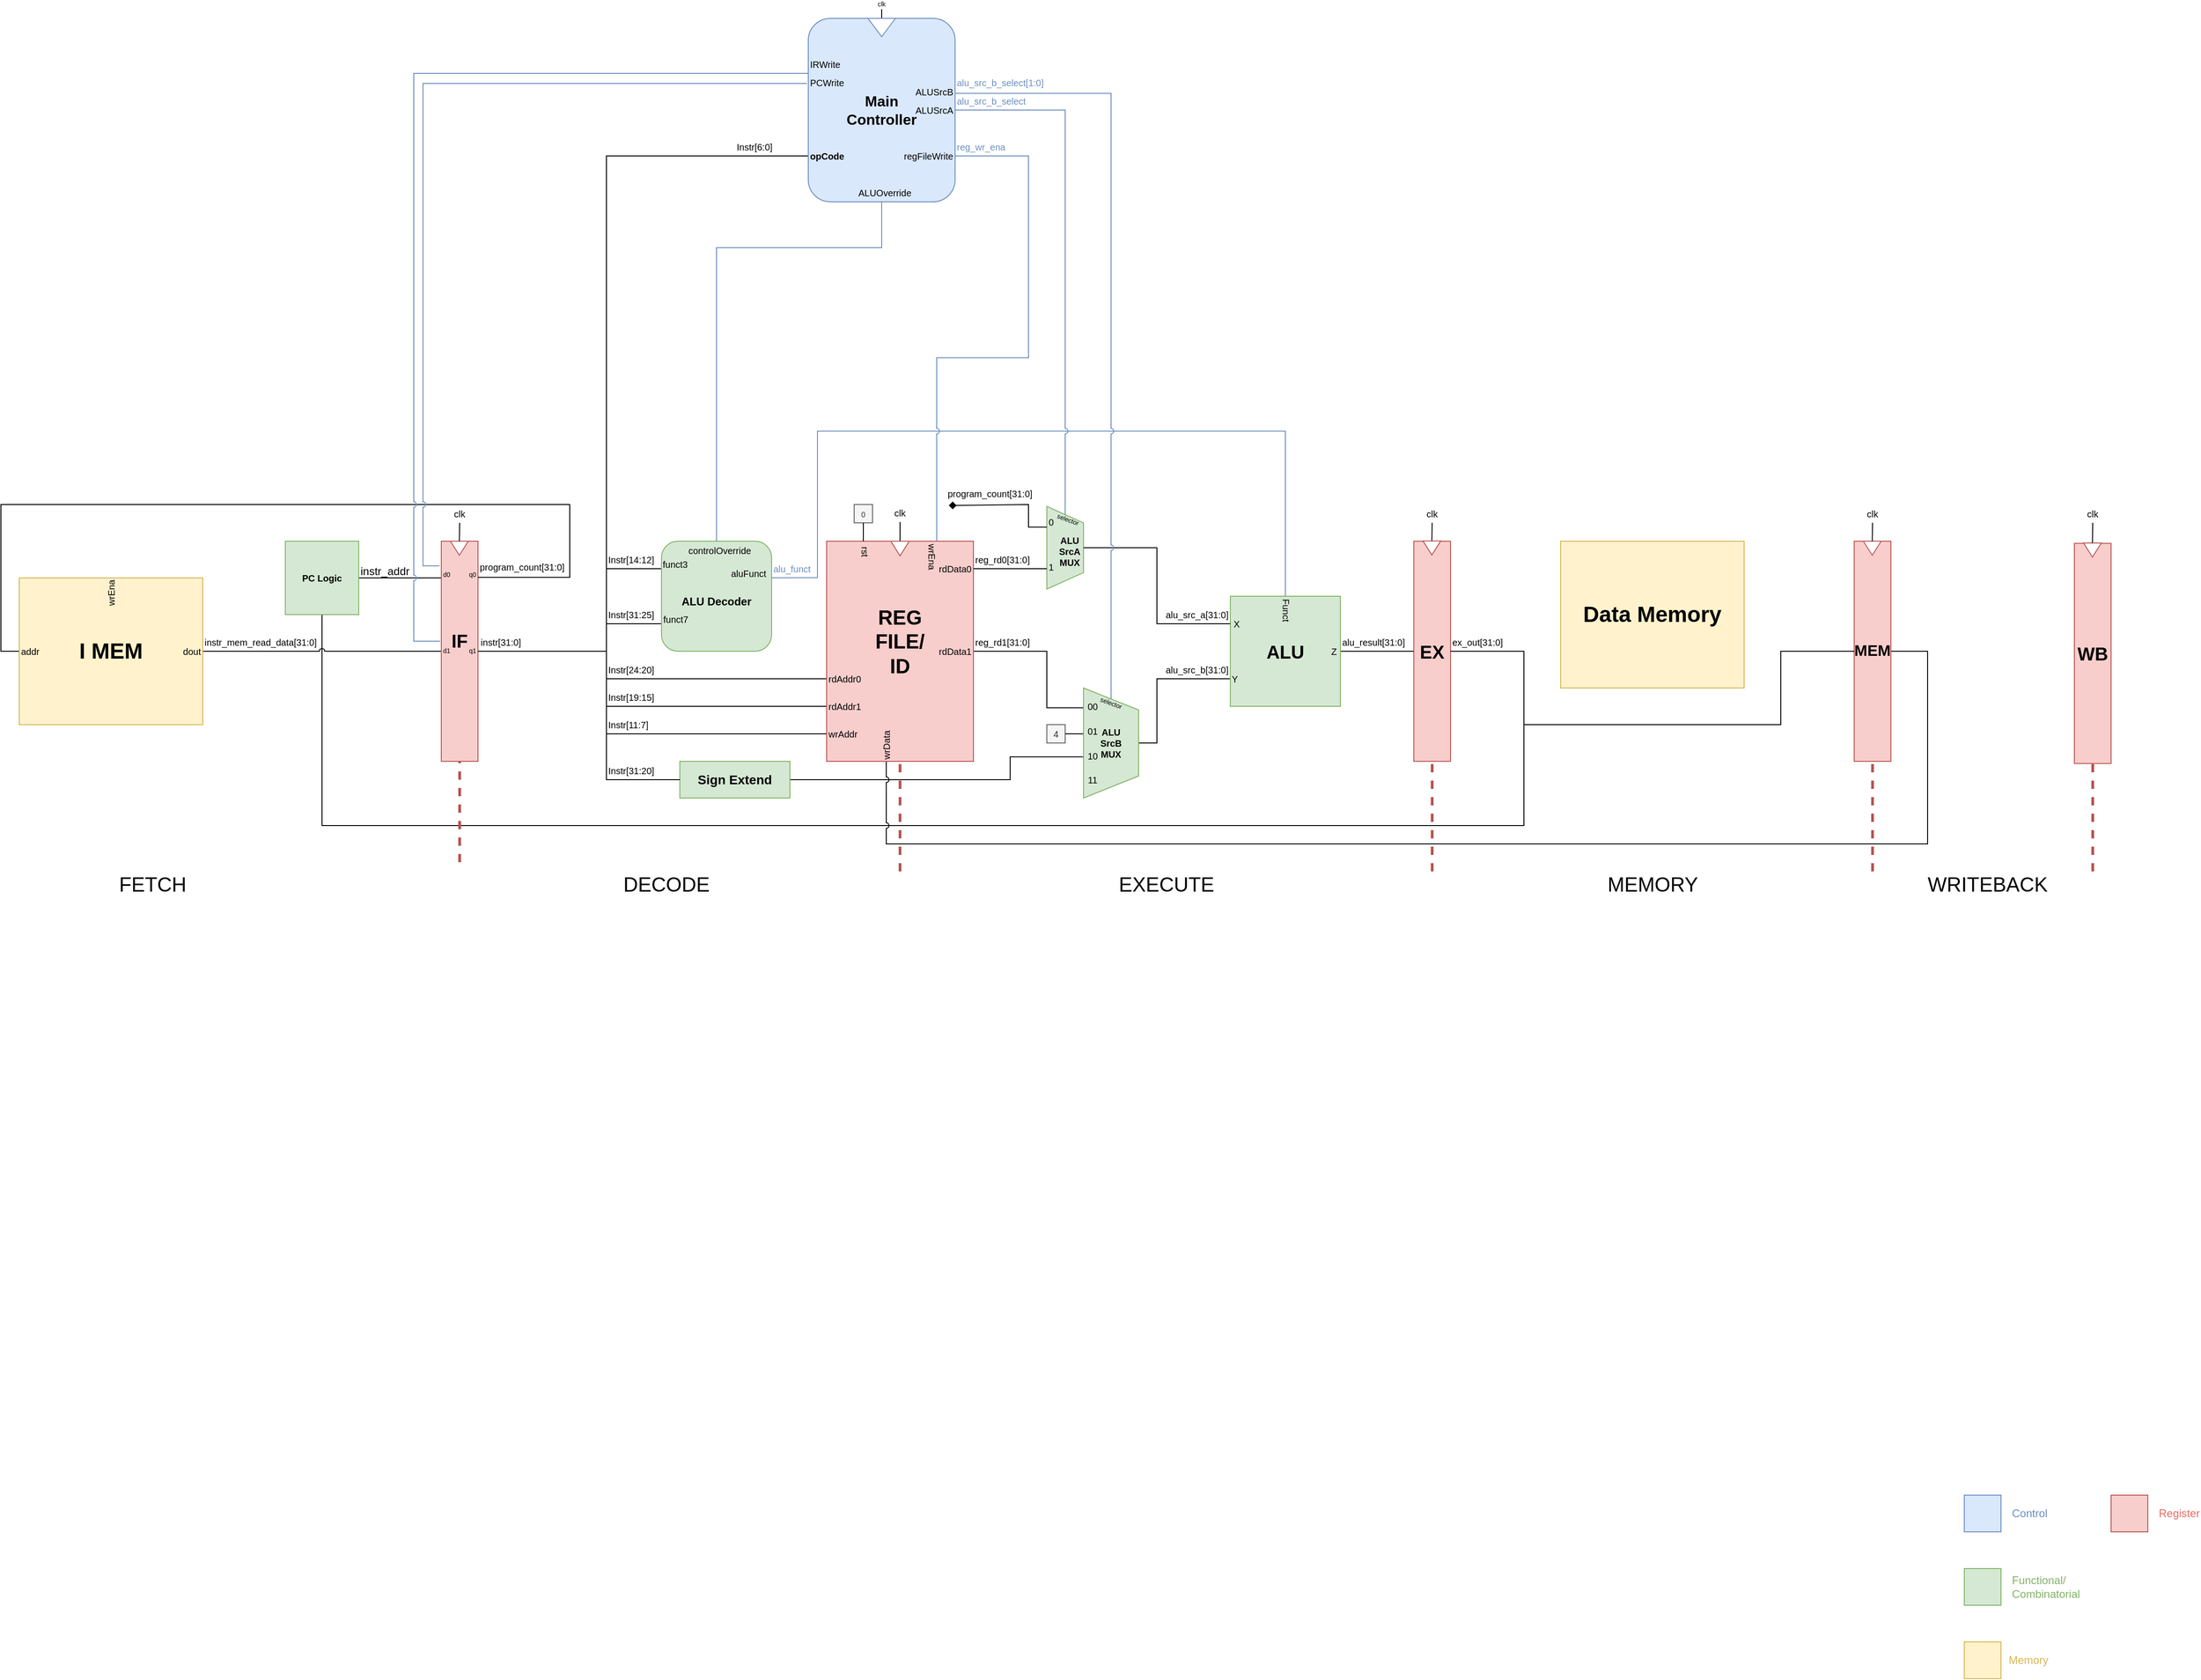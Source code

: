 <mxfile version="12.6.8" type="github" pages="2">
  <diagram id="l-QONBMP0DDUvviEroiV" name="Core">
    <mxGraphModel dx="2849" dy="1819" grid="1" gridSize="10" guides="0" tooltips="1" connect="1" arrows="0" fold="0" page="1" pageScale="1" pageWidth="1654" pageHeight="1169" math="0" shadow="0">
      <root>
        <mxCell id="0"/>
        <mxCell id="1" parent="0"/>
        <mxCell id="hGfVSJJntF7uIiP-9wyQ-5" style="edgeStyle=orthogonalEdgeStyle;rounded=0;jumpStyle=arc;orthogonalLoop=1;jettySize=auto;html=1;exitX=1;exitY=0.5;exitDx=0;exitDy=0;entryX=0.626;entryY=1.011;entryDx=0;entryDy=0;entryPerimeter=0;startArrow=none;startFill=0;endArrow=none;endFill=0;fontSize=10;align=center;" edge="1" parent="1" source="hGfVSJJntF7uIiP-9wyQ-2" target="JDJYhe-PeFsWq8iMDvUq-151">
          <mxGeometry relative="1" as="geometry">
            <Array as="points">
              <mxPoint x="200" y="140"/>
              <mxPoint x="200" y="115"/>
            </Array>
          </mxGeometry>
        </mxCell>
        <mxCell id="nxd8uxMiezizvUfxafDj-1" style="edgeStyle=orthogonalEdgeStyle;rounded=0;jumpStyle=arc;orthogonalLoop=1;jettySize=auto;html=1;exitX=1;exitY=0.5;exitDx=0;exitDy=0;endArrow=none;endFill=0;fontSize=10;align=center;entryX=0.5;entryY=1;entryDx=0;entryDy=0;" edge="1" parent="1" source="JDJYhe-PeFsWq8iMDvUq-101" target="H52QTwc8cEu2d-Yzidcd-7">
          <mxGeometry relative="1" as="geometry">
            <mxPoint x="160" y="210" as="targetPoint"/>
            <Array as="points">
              <mxPoint x="760"/>
              <mxPoint x="760" y="190"/>
              <mxPoint x="-550" y="190"/>
            </Array>
          </mxGeometry>
        </mxCell>
        <mxCell id="583djeTrPw9-yn3PCTqU-2" style="edgeStyle=orthogonalEdgeStyle;rounded=0;jumpStyle=arc;orthogonalLoop=1;jettySize=auto;html=1;exitX=1;exitY=0.5;exitDx=0;exitDy=0;endArrow=none;endFill=0;fontSize=10;align=center;entryX=0;entryY=0.25;entryDx=0;entryDy=0;" edge="1" parent="1" source="JDJYhe-PeFsWq8iMDvUq-47" target="b9wL08kcFKdRMESmPfWV-22">
          <mxGeometry relative="1" as="geometry">
            <mxPoint x="-140" y="60.167" as="targetPoint"/>
            <Array as="points">
              <mxPoint x="-240"/>
              <mxPoint x="-240" y="-90"/>
            </Array>
          </mxGeometry>
        </mxCell>
        <mxCell id="z4j0CR-0EhmNLGbJofKO-28" style="edgeStyle=orthogonalEdgeStyle;rounded=0;jumpStyle=arc;orthogonalLoop=1;jettySize=auto;html=1;exitX=0;exitY=0.75;exitDx=0;exitDy=0;endArrow=none;endFill=0;fontSize=10;align=center;entryX=1;entryY=0.5;entryDx=0;entryDy=0;" edge="1" parent="1" source="JDJYhe-PeFsWq8iMDvUq-133" target="JDJYhe-PeFsWq8iMDvUq-47">
          <mxGeometry relative="1" as="geometry">
            <mxPoint x="-140" y="-120" as="targetPoint"/>
            <Array as="points">
              <mxPoint x="-240" y="-540"/>
              <mxPoint x="-240"/>
            </Array>
          </mxGeometry>
        </mxCell>
        <mxCell id="JDJYhe-PeFsWq8iMDvUq-89" style="edgeStyle=orthogonalEdgeStyle;rounded=0;orthogonalLoop=1;jettySize=auto;html=1;exitX=1;exitY=0.5;exitDx=0;exitDy=0;endArrow=none;endFill=0;strokeWidth=1;fontSize=10;fontColor=#000000;entryX=0;entryY=0.75;entryDx=0;entryDy=0;" parent="1" source="JDJYhe-PeFsWq8iMDvUq-47" target="b9wL08kcFKdRMESmPfWV-22" edge="1">
          <mxGeometry relative="1" as="geometry">
            <mxPoint y="-350" as="targetPoint"/>
            <Array as="points">
              <mxPoint x="-240"/>
              <mxPoint x="-240" y="-30"/>
            </Array>
          </mxGeometry>
        </mxCell>
        <mxCell id="s02TYjQidGqxEzfGsm-3-4" style="edgeStyle=orthogonalEdgeStyle;rounded=0;orthogonalLoop=1;jettySize=auto;html=1;exitX=1;exitY=0.5;exitDx=0;exitDy=0;endArrow=none;endFill=0;entryX=0;entryY=0.5;entryDx=0;entryDy=0;jumpStyle=arc;" edge="1" parent="1" source="H52QTwc8cEu2d-Yzidcd-53" target="JDJYhe-PeFsWq8iMDvUq-82">
          <mxGeometry relative="1" as="geometry">
            <mxPoint x="40" y="170" as="targetPoint"/>
            <Array as="points">
              <mxPoint x="1200"/>
              <mxPoint x="1200" y="210"/>
              <mxPoint x="65" y="210"/>
            </Array>
          </mxGeometry>
        </mxCell>
        <mxCell id="H52QTwc8cEu2d-Yzidcd-53" value="&lt;b&gt;&lt;font style=&quot;font-size: 17px&quot;&gt;MEM&lt;/font&gt;&lt;br style=&quot;font-size: 10px&quot;&gt;&lt;/b&gt;" style="rounded=0;whiteSpace=wrap;html=1;fillColor=#f8cecc;fontSize=10;align=center;strokeColor=#b85450;" parent="1" vertex="1">
          <mxGeometry x="1120" y="-120" width="40" height="240" as="geometry"/>
        </mxCell>
        <mxCell id="H52QTwc8cEu2d-Yzidcd-48" value="" style="endArrow=none;dashed=1;html=1;strokeWidth=3;fontSize=7;fontColor=#000000;fillColor=#f8cecc;strokeColor=#b85450;entryX=0.5;entryY=1;entryDx=0;entryDy=0;" parent="1" edge="1" target="JDJYhe-PeFsWq8iMDvUq-101">
          <mxGeometry width="50" height="50" relative="1" as="geometry">
            <mxPoint x="660" y="240" as="sourcePoint"/>
            <mxPoint x="660" y="-280" as="targetPoint"/>
          </mxGeometry>
        </mxCell>
        <mxCell id="H52QTwc8cEu2d-Yzidcd-40" value="" style="endArrow=none;dashed=1;html=1;strokeWidth=3;fontSize=7;fontColor=#000000;fillColor=#f8cecc;strokeColor=#b85450;" parent="1" edge="1">
          <mxGeometry width="50" height="50" relative="1" as="geometry">
            <mxPoint x="80" y="240" as="sourcePoint"/>
            <mxPoint x="80" y="120" as="targetPoint"/>
          </mxGeometry>
        </mxCell>
        <mxCell id="b9wL08kcFKdRMESmPfWV-15" value="" style="whiteSpace=wrap;html=1;aspect=fixed;fillColor=#dae8fc;strokeColor=#6c8ebf;" parent="1" vertex="1">
          <mxGeometry x="1240" y="920" width="40" height="40" as="geometry"/>
        </mxCell>
        <mxCell id="b9wL08kcFKdRMESmPfWV-16" value="" style="whiteSpace=wrap;html=1;aspect=fixed;fillColor=#d5e8d4;strokeColor=#82b366;" parent="1" vertex="1">
          <mxGeometry x="1240" y="1000" width="40" height="40" as="geometry"/>
        </mxCell>
        <mxCell id="b9wL08kcFKdRMESmPfWV-17" value="" style="whiteSpace=wrap;html=1;aspect=fixed;fillColor=#fff2cc;strokeColor=#d6b656;" parent="1" vertex="1">
          <mxGeometry x="1240" y="1080" width="40" height="40" as="geometry"/>
        </mxCell>
        <mxCell id="b9wL08kcFKdRMESmPfWV-18" value="&lt;font color=&quot;#6c8ebf&quot;&gt;Control&lt;/font&gt;" style="text;html=1;strokeColor=none;fillColor=none;align=left;verticalAlign=middle;whiteSpace=wrap;rounded=0;" parent="1" vertex="1">
          <mxGeometry x="1290" y="930" width="40" height="20" as="geometry"/>
        </mxCell>
        <mxCell id="b9wL08kcFKdRMESmPfWV-19" value="&lt;font&gt;Functional/&lt;br&gt;Combinatorial&lt;/font&gt;" style="text;html=1;strokeColor=none;fillColor=none;align=left;verticalAlign=middle;whiteSpace=wrap;rounded=0;fontColor=#82B366;" parent="1" vertex="1">
          <mxGeometry x="1290" y="1010" width="40" height="20" as="geometry"/>
        </mxCell>
        <mxCell id="b9wL08kcFKdRMESmPfWV-20" value="&lt;font&gt;Memory&lt;/font&gt;" style="text;html=1;strokeColor=none;fillColor=none;align=center;verticalAlign=middle;whiteSpace=wrap;rounded=0;fontColor=#D6B656;" parent="1" vertex="1">
          <mxGeometry x="1290" y="1087.5" width="40" height="25" as="geometry"/>
        </mxCell>
        <mxCell id="b9wL08kcFKdRMESmPfWV-31" value="" style="group;fontSize=10;" parent="1" vertex="1" connectable="0">
          <mxGeometry x="410" y="50" width="160" height="110" as="geometry"/>
        </mxCell>
        <mxCell id="JDJYhe-PeFsWq8iMDvUq-6" value="instr[31:0]" style="text;html=1;strokeColor=none;fillColor=none;align=center;verticalAlign=middle;whiteSpace=wrap;rounded=0;fontSize=10;" parent="1" vertex="1">
          <mxGeometry x="-380" y="-20" width="50" height="20" as="geometry"/>
        </mxCell>
        <mxCell id="JDJYhe-PeFsWq8iMDvUq-45" value="" style="whiteSpace=wrap;html=1;aspect=fixed;fillColor=#f8cecc;strokeColor=#b85450;" parent="1" vertex="1">
          <mxGeometry x="1400" y="920" width="40" height="40" as="geometry"/>
        </mxCell>
        <mxCell id="JDJYhe-PeFsWq8iMDvUq-46" value="&lt;font&gt;Register&lt;/font&gt;" style="text;html=1;strokeColor=none;fillColor=none;align=left;verticalAlign=middle;whiteSpace=wrap;rounded=0;fontColor=#EA6B66;" parent="1" vertex="1">
          <mxGeometry x="1450" y="930" width="40" height="20" as="geometry"/>
        </mxCell>
        <mxCell id="JDJYhe-PeFsWq8iMDvUq-49" style="edgeStyle=orthogonalEdgeStyle;rounded=0;orthogonalLoop=1;jettySize=auto;html=1;exitX=1;exitY=0.5;exitDx=0;exitDy=0;endArrow=none;endFill=0;strokeWidth=1;fontSize=10;fontColor=#EA6B66;entryX=0;entryY=0.5;entryDx=0;entryDy=0;" parent="1" source="JDJYhe-PeFsWq8iMDvUq-47" edge="1" target="JDJYhe-PeFsWq8iMDvUq-71">
          <mxGeometry relative="1" as="geometry">
            <mxPoint x="-60" y="20" as="targetPoint"/>
            <Array as="points">
              <mxPoint x="-240"/>
              <mxPoint x="-240" y="30"/>
            </Array>
          </mxGeometry>
        </mxCell>
        <mxCell id="JDJYhe-PeFsWq8iMDvUq-34" style="edgeStyle=orthogonalEdgeStyle;rounded=0;orthogonalLoop=1;jettySize=auto;html=1;endArrow=none;endFill=0;fontSize=10;exitX=1;exitY=0.5;exitDx=0;exitDy=0;entryX=0;entryY=0.5;entryDx=0;entryDy=0;" parent="1" source="JDJYhe-PeFsWq8iMDvUq-47" edge="1" target="JDJYhe-PeFsWq8iMDvUq-72">
          <mxGeometry relative="1" as="geometry">
            <mxPoint as="targetPoint"/>
            <mxPoint x="-320" y="-10" as="sourcePoint"/>
            <Array as="points">
              <mxPoint x="-240"/>
              <mxPoint x="-240" y="60"/>
            </Array>
          </mxGeometry>
        </mxCell>
        <mxCell id="JDJYhe-PeFsWq8iMDvUq-51" style="edgeStyle=orthogonalEdgeStyle;rounded=0;orthogonalLoop=1;jettySize=auto;html=1;exitX=1;exitY=0.5;exitDx=0;exitDy=0;entryX=0;entryY=0.5;entryDx=0;entryDy=0;endArrow=none;endFill=0;strokeWidth=1;fontSize=10;fontColor=#EA6B66;jumpStyle=arc;" parent="1" source="JDJYhe-PeFsWq8iMDvUq-18" target="JDJYhe-PeFsWq8iMDvUq-47" edge="1">
          <mxGeometry relative="1" as="geometry">
            <Array as="points">
              <mxPoint x="-530"/>
              <mxPoint x="-530"/>
            </Array>
          </mxGeometry>
        </mxCell>
        <mxCell id="JDJYhe-PeFsWq8iMDvUq-91" style="edgeStyle=orthogonalEdgeStyle;rounded=0;orthogonalLoop=1;jettySize=auto;html=1;exitX=1.002;exitY=0.332;exitDx=0;exitDy=0;endArrow=none;endFill=0;strokeWidth=1;fontSize=10;fontColor=#000000;entryX=0.5;entryY=0;entryDx=0;entryDy=0;fillColor=#dae8fc;strokeColor=#6c8ebf;jumpStyle=arc;exitPerimeter=0;" parent="1" source="b9wL08kcFKdRMESmPfWV-22" target="b9wL08kcFKdRMESmPfWV-4" edge="1">
          <mxGeometry relative="1" as="geometry">
            <mxPoint x="440" y="-30" as="targetPoint"/>
            <Array as="points">
              <mxPoint x="-10" y="-80"/>
              <mxPoint x="-10" y="-240"/>
              <mxPoint x="500" y="-240"/>
            </Array>
          </mxGeometry>
        </mxCell>
        <mxCell id="JDJYhe-PeFsWq8iMDvUq-122" style="edgeStyle=orthogonalEdgeStyle;rounded=0;jumpStyle=arc;orthogonalLoop=1;jettySize=auto;html=1;exitX=1;exitY=0.5;exitDx=0;exitDy=0;endArrow=none;endFill=0;strokeWidth=1;fontSize=10;fontColor=#000000;entryX=0;entryY=0.5;entryDx=0;entryDy=0;" parent="1" source="b9wL08kcFKdRMESmPfWV-4" target="JDJYhe-PeFsWq8iMDvUq-101" edge="1">
          <mxGeometry relative="1" as="geometry">
            <mxPoint x="610" y="20" as="targetPoint"/>
            <Array as="points">
              <mxPoint x="560"/>
            </Array>
          </mxGeometry>
        </mxCell>
        <mxCell id="JDJYhe-PeFsWq8iMDvUq-129" style="edgeStyle=orthogonalEdgeStyle;rounded=0;jumpStyle=arc;orthogonalLoop=1;jettySize=auto;html=1;exitX=1;exitY=0.5;exitDx=0;exitDy=0;endArrow=none;endFill=0;strokeWidth=1;fontSize=10;fontColor=#000000;entryX=0;entryY=0.5;entryDx=0;entryDy=0;" parent="1" source="JDJYhe-PeFsWq8iMDvUq-47" edge="1" target="JDJYhe-PeFsWq8iMDvUq-74">
          <mxGeometry relative="1" as="geometry">
            <mxPoint y="60" as="targetPoint"/>
            <Array as="points">
              <mxPoint x="-240"/>
              <mxPoint x="-240" y="90"/>
            </Array>
          </mxGeometry>
        </mxCell>
        <mxCell id="JDJYhe-PeFsWq8iMDvUq-132" value="" style="group" parent="1" vertex="1" connectable="0">
          <mxGeometry x="-260" y="-120" width="250" height="120" as="geometry"/>
        </mxCell>
        <mxCell id="b9wL08kcFKdRMESmPfWV-39" value="" style="group;rounded=0;fontSize=10;" parent="JDJYhe-PeFsWq8iMDvUq-132" vertex="1" connectable="0">
          <mxGeometry x="30" width="220" height="120" as="geometry"/>
        </mxCell>
        <mxCell id="b9wL08kcFKdRMESmPfWV-29" value="" style="group;fontSize=10;" parent="b9wL08kcFKdRMESmPfWV-39" vertex="1" connectable="0">
          <mxGeometry width="210" height="120" as="geometry"/>
        </mxCell>
        <mxCell id="b9wL08kcFKdRMESmPfWV-22" value="&lt;b&gt;&lt;br style=&quot;font-size: 10px&quot;&gt;&lt;font style=&quot;font-size: 12px&quot;&gt;ALU Decoder&lt;/font&gt;&lt;/b&gt;" style="rounded=1;whiteSpace=wrap;html=1;fillColor=#d5e8d4;strokeColor=#82b366;fontSize=10;glass=0;shadow=0;comic=0;" parent="b9wL08kcFKdRMESmPfWV-29" vertex="1">
          <mxGeometry x="50" width="120" height="120" as="geometry"/>
        </mxCell>
        <mxCell id="b9wL08kcFKdRMESmPfWV-28" value="&lt;font style=&quot;font-size: 10px&quot;&gt;aluFunct&lt;br style=&quot;font-size: 10px&quot;&gt;&lt;/font&gt;" style="text;html=1;strokeColor=none;fillColor=none;align=center;verticalAlign=middle;whiteSpace=wrap;rounded=0;fontSize=10;" parent="b9wL08kcFKdRMESmPfWV-29" vertex="1">
          <mxGeometry x="120" y="30" width="50" height="10" as="geometry"/>
        </mxCell>
        <mxCell id="S8RZ_7sWAsN10gz5XgzC-13" value="&lt;font style=&quot;font-size: 10px;&quot;&gt;funct3&lt;/font&gt;" style="text;html=1;strokeColor=none;fillColor=none;align=center;verticalAlign=middle;whiteSpace=wrap;rounded=0;fontSize=10;" parent="b9wL08kcFKdRMESmPfWV-29" vertex="1">
          <mxGeometry x="50" y="20" width="30" height="10" as="geometry"/>
        </mxCell>
        <mxCell id="JDJYhe-PeFsWq8iMDvUq-1" value="&lt;font style=&quot;font-size: 10px;&quot;&gt;funct7&lt;/font&gt;" style="text;html=1;strokeColor=none;fillColor=none;align=left;verticalAlign=middle;whiteSpace=wrap;rounded=0;fontSize=10;" parent="b9wL08kcFKdRMESmPfWV-29" vertex="1">
          <mxGeometry x="50" y="80" width="30" height="10" as="geometry"/>
        </mxCell>
        <mxCell id="v3qrlSYfu_zY7_g9KZ85-3" value="controlOverride" style="text;html=1;strokeColor=none;fillColor=none;align=center;verticalAlign=middle;whiteSpace=wrap;rounded=0;shadow=0;glass=0;comic=0;fontSize=10;fontColor=#000000;" vertex="1" parent="b9wL08kcFKdRMESmPfWV-29">
          <mxGeometry x="80.003" width="66.667" height="20" as="geometry"/>
        </mxCell>
        <mxCell id="JDJYhe-PeFsWq8iMDvUq-9" value="Instr[14:12]" style="text;html=1;strokeColor=none;fillColor=none;align=left;verticalAlign=middle;whiteSpace=wrap;rounded=0;fontSize=10;" parent="b9wL08kcFKdRMESmPfWV-29" vertex="1">
          <mxGeometry x="-10" y="10" width="80" height="20" as="geometry"/>
        </mxCell>
        <mxCell id="JDJYhe-PeFsWq8iMDvUq-8" value="Instr[31:25]" style="text;html=1;strokeColor=none;fillColor=none;align=left;verticalAlign=middle;whiteSpace=wrap;rounded=0;fontSize=10;" parent="b9wL08kcFKdRMESmPfWV-29" vertex="1">
          <mxGeometry x="-10" y="70" width="70" height="20" as="geometry"/>
        </mxCell>
        <mxCell id="JDJYhe-PeFsWq8iMDvUq-143" value="Instr[6:0]" style="text;html=1;strokeColor=none;fillColor=none;align=left;verticalAlign=middle;whiteSpace=wrap;rounded=0;fontSize=10;" parent="1" vertex="1">
          <mxGeometry x="-100" y="-560" width="80" height="20" as="geometry"/>
        </mxCell>
        <mxCell id="JDJYhe-PeFsWq8iMDvUq-157" style="edgeStyle=orthogonalEdgeStyle;rounded=0;jumpStyle=arc;orthogonalLoop=1;jettySize=auto;html=1;exitX=1;exitY=0.5;exitDx=0;exitDy=0;endArrow=none;endFill=0;strokeWidth=1;fontSize=10;fontColor=#000000;entryX=0.18;entryY=0.994;entryDx=0;entryDy=0;entryPerimeter=0;" parent="1" source="JDJYhe-PeFsWq8iMDvUq-75" target="JDJYhe-PeFsWq8iMDvUq-151" edge="1">
          <mxGeometry relative="1" as="geometry">
            <mxPoint x="370" y="50.143" as="targetPoint"/>
            <mxPoint x="250" y="60" as="sourcePoint"/>
            <Array as="points">
              <mxPoint x="240"/>
              <mxPoint x="240" y="62"/>
            </Array>
          </mxGeometry>
        </mxCell>
        <mxCell id="JDJYhe-PeFsWq8iMDvUq-159" style="edgeStyle=orthogonalEdgeStyle;rounded=0;jumpStyle=arc;orthogonalLoop=1;jettySize=auto;html=1;exitX=0.5;exitY=0;exitDx=0;exitDy=0;entryX=0;entryY=0.75;entryDx=0;entryDy=0;endArrow=none;endFill=0;strokeWidth=1;fontSize=10;fontColor=#000000;" parent="1" source="JDJYhe-PeFsWq8iMDvUq-151" target="b9wL08kcFKdRMESmPfWV-4" edge="1">
          <mxGeometry relative="1" as="geometry">
            <mxPoint x="390" y="60" as="sourcePoint"/>
            <Array as="points">
              <mxPoint x="360" y="100"/>
              <mxPoint x="360" y="30"/>
            </Array>
          </mxGeometry>
        </mxCell>
        <mxCell id="JDJYhe-PeFsWq8iMDvUq-161" value="" style="group" parent="1" vertex="1" connectable="0">
          <mxGeometry x="390" y="-60" width="230" height="120" as="geometry"/>
        </mxCell>
        <mxCell id="JDJYhe-PeFsWq8iMDvUq-148" value="" style="group" parent="JDJYhe-PeFsWq8iMDvUq-161" vertex="1" connectable="0">
          <mxGeometry x="50" width="180" height="120" as="geometry"/>
        </mxCell>
        <mxCell id="JDJYhe-PeFsWq8iMDvUq-121" value="" style="group" parent="JDJYhe-PeFsWq8iMDvUq-148" vertex="1" connectable="0">
          <mxGeometry width="120" height="120" as="geometry"/>
        </mxCell>
        <mxCell id="b9wL08kcFKdRMESmPfWV-4" value="&lt;b&gt;&lt;font style=&quot;font-size: 20px&quot;&gt;ALU&lt;/font&gt;&lt;/b&gt;" style="whiteSpace=wrap;html=1;aspect=fixed;fillColor=#d5e8d4;strokeColor=#82b366;fontSize=10;" parent="JDJYhe-PeFsWq8iMDvUq-121" vertex="1">
          <mxGeometry width="120" height="120" as="geometry"/>
        </mxCell>
        <mxCell id="b9wL08kcFKdRMESmPfWV-14" value="&lt;span style=&quot;font-size: 10px;&quot;&gt;Z&lt;/span&gt;" style="text;html=1;strokeColor=none;fillColor=none;align=center;verticalAlign=middle;whiteSpace=wrap;rounded=0;fontSize=10;" parent="JDJYhe-PeFsWq8iMDvUq-121" vertex="1">
          <mxGeometry x="108" y="55" width="10" height="10" as="geometry"/>
        </mxCell>
        <mxCell id="b9wL08kcFKdRMESmPfWV-24" value="&lt;span style=&quot;font-size: 10px;&quot;&gt;Funct&lt;br style=&quot;font-size: 10px;&quot;&gt;&lt;/span&gt;" style="text;html=1;strokeColor=none;fillColor=none;align=center;verticalAlign=middle;whiteSpace=wrap;rounded=0;rotation=90;fontSize=10;" parent="JDJYhe-PeFsWq8iMDvUq-121" vertex="1">
          <mxGeometry x="47" y="11" width="29" height="9" as="geometry"/>
        </mxCell>
        <mxCell id="b9wL08kcFKdRMESmPfWV-7" value="&lt;font style=&quot;font-size: 10px;&quot;&gt;X&lt;/font&gt;" style="text;html=1;strokeColor=none;fillColor=none;align=center;verticalAlign=middle;whiteSpace=wrap;rounded=0;fontSize=10;" parent="JDJYhe-PeFsWq8iMDvUq-121" vertex="1">
          <mxGeometry x="2" y="20" width="10" height="20" as="geometry"/>
        </mxCell>
        <mxCell id="b9wL08kcFKdRMESmPfWV-10" value="&lt;span style=&quot;font-size: 10px;&quot;&gt;Y&lt;/span&gt;" style="text;html=1;strokeColor=none;fillColor=none;align=center;verticalAlign=middle;whiteSpace=wrap;rounded=0;fontSize=10;" parent="JDJYhe-PeFsWq8iMDvUq-121" vertex="1">
          <mxGeometry y="80" width="10" height="20" as="geometry"/>
        </mxCell>
        <mxCell id="JDJYhe-PeFsWq8iMDvUq-127" value="alu_result[31:0]" style="text;html=1;strokeColor=none;fillColor=none;align=left;verticalAlign=middle;whiteSpace=wrap;rounded=0;fontSize=10;fontColor=#000000;" parent="JDJYhe-PeFsWq8iMDvUq-148" vertex="1">
          <mxGeometry x="120" y="40" width="60" height="20" as="geometry"/>
        </mxCell>
        <mxCell id="JDJYhe-PeFsWq8iMDvUq-116" value="alu_src_a[31:0]" style="text;html=1;strokeColor=none;fillColor=none;align=right;verticalAlign=middle;whiteSpace=wrap;rounded=0;fontSize=10;fontColor=#000000;" parent="JDJYhe-PeFsWq8iMDvUq-161" vertex="1">
          <mxGeometry y="10" width="50" height="20" as="geometry"/>
        </mxCell>
        <mxCell id="JDJYhe-PeFsWq8iMDvUq-117" value="alu_src_b[31:0]" style="text;html=1;strokeColor=none;fillColor=none;align=right;verticalAlign=middle;whiteSpace=wrap;rounded=0;fontSize=10;fontColor=#000000;" parent="JDJYhe-PeFsWq8iMDvUq-161" vertex="1">
          <mxGeometry y="70" width="50" height="20" as="geometry"/>
        </mxCell>
        <mxCell id="JDJYhe-PeFsWq8iMDvUq-147" value="reg_wr_ena" style="text;html=1;strokeColor=none;fillColor=none;align=left;verticalAlign=middle;whiteSpace=wrap;rounded=0;shadow=0;glass=0;comic=0;fontSize=10;fontColor=#6C8EBF;" parent="1" vertex="1">
          <mxGeometry x="140" y="-560" width="70" height="20" as="geometry"/>
        </mxCell>
        <mxCell id="JDJYhe-PeFsWq8iMDvUq-169" value="alu_src_b_select[1:0]" style="text;html=1;strokeColor=none;fillColor=none;align=left;verticalAlign=middle;whiteSpace=wrap;rounded=0;shadow=0;glass=0;comic=0;fontSize=10;fontColor=#6C8EBF;" parent="1" vertex="1">
          <mxGeometry x="140" y="-630" width="70" height="20" as="geometry"/>
        </mxCell>
        <mxCell id="JDJYhe-PeFsWq8iMDvUq-172" value="" style="group" parent="1" vertex="1" connectable="0">
          <mxGeometry x="270" y="50" width="120" height="100" as="geometry"/>
        </mxCell>
        <mxCell id="JDJYhe-PeFsWq8iMDvUq-158" value="" style="group" parent="JDJYhe-PeFsWq8iMDvUq-172" vertex="1" connectable="0">
          <mxGeometry width="120" height="100" as="geometry"/>
        </mxCell>
        <mxCell id="JDJYhe-PeFsWq8iMDvUq-151" value="" style="shape=trapezoid;perimeter=trapezoidPerimeter;whiteSpace=wrap;html=1;rounded=0;shadow=0;glass=0;comic=0;fillColor=#d5e8d4;fontSize=10;align=center;rotation=90;strokeColor=#82b366;" parent="JDJYhe-PeFsWq8iMDvUq-158" vertex="1">
          <mxGeometry x="-20" y="20" width="120" height="60" as="geometry"/>
        </mxCell>
        <mxCell id="JDJYhe-PeFsWq8iMDvUq-152" value="&lt;b&gt;ALU SrcB&lt;br&gt;MUX&lt;/b&gt;" style="text;html=1;strokeColor=none;fillColor=none;align=center;verticalAlign=middle;whiteSpace=wrap;rounded=0;shadow=0;glass=0;comic=0;fontSize=10;fontColor=#000000;" parent="JDJYhe-PeFsWq8iMDvUq-158" vertex="1">
          <mxGeometry x="20" y="30" width="40" height="40" as="geometry"/>
        </mxCell>
        <mxCell id="JDJYhe-PeFsWq8iMDvUq-153" value="00" style="text;html=1;strokeColor=none;fillColor=none;align=center;verticalAlign=middle;whiteSpace=wrap;rounded=0;shadow=0;glass=0;comic=0;fontSize=10;fontColor=#000000;" parent="JDJYhe-PeFsWq8iMDvUq-158" vertex="1">
          <mxGeometry x="10" width="20" height="20" as="geometry"/>
        </mxCell>
        <mxCell id="JDJYhe-PeFsWq8iMDvUq-154" value="01" style="text;html=1;strokeColor=none;fillColor=none;align=center;verticalAlign=middle;whiteSpace=wrap;rounded=0;shadow=0;glass=0;comic=0;fontSize=10;fontColor=#000000;" parent="JDJYhe-PeFsWq8iMDvUq-158" vertex="1">
          <mxGeometry x="10" y="27" width="20" height="20" as="geometry"/>
        </mxCell>
        <mxCell id="JDJYhe-PeFsWq8iMDvUq-155" value="10" style="text;html=1;strokeColor=none;fillColor=none;align=center;verticalAlign=middle;whiteSpace=wrap;rounded=0;shadow=0;glass=0;comic=0;fontSize=10;fontColor=#000000;" parent="JDJYhe-PeFsWq8iMDvUq-158" vertex="1">
          <mxGeometry x="10" y="54" width="20" height="20" as="geometry"/>
        </mxCell>
        <mxCell id="JDJYhe-PeFsWq8iMDvUq-156" value="11" style="text;html=1;strokeColor=none;fillColor=none;align=center;verticalAlign=middle;whiteSpace=wrap;rounded=0;shadow=0;glass=0;comic=0;fontSize=10;fontColor=#000000;" parent="JDJYhe-PeFsWq8iMDvUq-158" vertex="1">
          <mxGeometry x="10" y="80" width="20" height="20" as="geometry"/>
        </mxCell>
        <mxCell id="JDJYhe-PeFsWq8iMDvUq-162" value="4" style="whiteSpace=wrap;html=1;aspect=fixed;rounded=0;shadow=0;glass=0;comic=0;fillColor=#f5f5f5;fontSize=10;fontColor=#333333;align=center;strokeColor=#666666;" parent="JDJYhe-PeFsWq8iMDvUq-158" vertex="1">
          <mxGeometry x="-30" y="30" width="20" height="20" as="geometry"/>
        </mxCell>
        <mxCell id="JDJYhe-PeFsWq8iMDvUq-163" style="edgeStyle=orthogonalEdgeStyle;rounded=0;jumpStyle=arc;orthogonalLoop=1;jettySize=auto;html=1;exitX=1;exitY=0.5;exitDx=0;exitDy=0;entryX=0.415;entryY=1.006;entryDx=0;entryDy=0;entryPerimeter=0;endArrow=none;endFill=0;strokeWidth=1;fontSize=10;fontColor=#000000;" parent="JDJYhe-PeFsWq8iMDvUq-158" source="JDJYhe-PeFsWq8iMDvUq-162" target="JDJYhe-PeFsWq8iMDvUq-151" edge="1">
          <mxGeometry relative="1" as="geometry"/>
        </mxCell>
        <mxCell id="JDJYhe-PeFsWq8iMDvUq-170" value="selector" style="text;html=1;strokeColor=none;fillColor=none;align=center;verticalAlign=middle;whiteSpace=wrap;rounded=0;shadow=0;glass=0;comic=0;fontSize=7;fontColor=#000000;rotation=20;" parent="JDJYhe-PeFsWq8iMDvUq-158" vertex="1">
          <mxGeometry x="20" y="-3" width="40" height="20" as="geometry"/>
        </mxCell>
        <mxCell id="JDJYhe-PeFsWq8iMDvUq-175" style="edgeStyle=orthogonalEdgeStyle;rounded=0;jumpStyle=arc;orthogonalLoop=1;jettySize=auto;html=1;exitX=0;exitY=0.5;exitDx=0;exitDy=0;entryX=0.5;entryY=1;entryDx=0;entryDy=0;endArrow=none;endFill=0;strokeWidth=1;fontSize=7;fontColor=#000000;" parent="1" source="JDJYhe-PeFsWq8iMDvUq-173" edge="1">
          <mxGeometry relative="1" as="geometry">
            <mxPoint x="60" y="-700" as="targetPoint"/>
          </mxGeometry>
        </mxCell>
        <mxCell id="H52QTwc8cEu2d-Yzidcd-14" style="edgeStyle=orthogonalEdgeStyle;rounded=0;jumpStyle=arc;orthogonalLoop=1;jettySize=auto;html=1;exitX=1;exitY=0.5;exitDx=0;exitDy=0;entryX=-0.008;entryY=0.163;entryDx=0;entryDy=0;entryPerimeter=0;endArrow=none;endFill=0;strokeWidth=1;fontSize=7;fontColor=#000000;" parent="1" source="H52QTwc8cEu2d-Yzidcd-7" target="JDJYhe-PeFsWq8iMDvUq-47" edge="1">
          <mxGeometry relative="1" as="geometry">
            <Array as="points">
              <mxPoint x="-390" y="-81"/>
            </Array>
          </mxGeometry>
        </mxCell>
        <mxCell id="H52QTwc8cEu2d-Yzidcd-13" value="" style="group" parent="1" vertex="1" connectable="0">
          <mxGeometry x="-440" y="-180" width="60" height="300" as="geometry"/>
        </mxCell>
        <mxCell id="H52QTwc8cEu2d-Yzidcd-34" value="" style="endArrow=none;dashed=1;html=1;strokeWidth=3;fontSize=7;fontColor=#000000;fillColor=#f8cecc;strokeColor=#b85450;entryX=0.5;entryY=1;entryDx=0;entryDy=0;" parent="H52QTwc8cEu2d-Yzidcd-13" edge="1" target="JDJYhe-PeFsWq8iMDvUq-47">
          <mxGeometry width="50" height="50" relative="1" as="geometry">
            <mxPoint x="40" y="410" as="sourcePoint"/>
            <mxPoint x="70" y="310" as="targetPoint"/>
          </mxGeometry>
        </mxCell>
        <mxCell id="H52QTwc8cEu2d-Yzidcd-12" value="" style="group" parent="H52QTwc8cEu2d-Yzidcd-13" vertex="1" connectable="0">
          <mxGeometry x="20" y="58" width="40" height="242" as="geometry"/>
        </mxCell>
        <mxCell id="JDJYhe-PeFsWq8iMDvUq-47" value="&lt;b&gt;&lt;font style=&quot;font-size: 20px&quot;&gt;IF&lt;br&gt;&lt;br&gt;&lt;/font&gt;&lt;/b&gt;" style="rounded=0;whiteSpace=wrap;html=1;fillColor=#f8cecc;fontSize=10;align=center;strokeColor=#b85450;" parent="H52QTwc8cEu2d-Yzidcd-12" vertex="1">
          <mxGeometry y="2" width="40" height="240" as="geometry"/>
        </mxCell>
        <mxCell id="JDJYhe-PeFsWq8iMDvUq-48" value="" style="triangle;whiteSpace=wrap;html=1;fillColor=#FFFFFF;fontSize=10;align=left;rotation=90;strokeColor=#b85450;" parent="H52QTwc8cEu2d-Yzidcd-12" vertex="1">
          <mxGeometry x="12.02" width="15.32" height="19.38" as="geometry"/>
        </mxCell>
        <mxCell id="H52QTwc8cEu2d-Yzidcd-15" value="d0" style="text;html=1;strokeColor=none;fillColor=none;align=left;verticalAlign=middle;whiteSpace=wrap;rounded=0;shadow=0;glass=0;comic=0;fontSize=7;fontColor=#000000;" parent="H52QTwc8cEu2d-Yzidcd-12" vertex="1">
          <mxGeometry y="29" width="20" height="20" as="geometry"/>
        </mxCell>
        <mxCell id="H52QTwc8cEu2d-Yzidcd-16" value="q0" style="text;html=1;strokeColor=none;fillColor=none;align=right;verticalAlign=middle;whiteSpace=wrap;rounded=0;shadow=0;glass=0;comic=0;fontSize=7;fontColor=#000000;" parent="H52QTwc8cEu2d-Yzidcd-12" vertex="1">
          <mxGeometry x="20" y="29" width="20" height="20" as="geometry"/>
        </mxCell>
        <mxCell id="H52QTwc8cEu2d-Yzidcd-20" value="d1" style="text;html=1;strokeColor=none;fillColor=none;align=left;verticalAlign=middle;whiteSpace=wrap;rounded=0;shadow=0;glass=0;comic=0;fontSize=7;fontColor=#000000;" parent="H52QTwc8cEu2d-Yzidcd-12" vertex="1">
          <mxGeometry y="112" width="20" height="20" as="geometry"/>
        </mxCell>
        <mxCell id="H52QTwc8cEu2d-Yzidcd-21" value="q1" style="text;html=1;strokeColor=none;fillColor=none;align=right;verticalAlign=middle;whiteSpace=wrap;rounded=0;shadow=0;glass=0;comic=0;fontSize=7;fontColor=#000000;" parent="H52QTwc8cEu2d-Yzidcd-12" vertex="1">
          <mxGeometry x="20" y="112" width="20" height="20" as="geometry"/>
        </mxCell>
        <mxCell id="JDJYhe-PeFsWq8iMDvUq-53" value="clk" style="text;html=1;strokeColor=none;fillColor=none;align=center;verticalAlign=middle;whiteSpace=wrap;rounded=0;fontSize=10;fontColor=#000000;" parent="H52QTwc8cEu2d-Yzidcd-13" vertex="1">
          <mxGeometry x="20" y="20" width="40" height="20" as="geometry"/>
        </mxCell>
        <mxCell id="H52QTwc8cEu2d-Yzidcd-43" style="edgeStyle=orthogonalEdgeStyle;rounded=0;jumpStyle=arc;orthogonalLoop=1;jettySize=auto;html=1;entryX=0;entryY=0.5;entryDx=0;entryDy=0;endArrow=none;endFill=0;strokeWidth=1;fontSize=22;fontColor=#000000;exitX=0.5;exitY=1;exitDx=0;exitDy=0;" parent="H52QTwc8cEu2d-Yzidcd-13" source="JDJYhe-PeFsWq8iMDvUq-53" target="JDJYhe-PeFsWq8iMDvUq-48" edge="1">
          <mxGeometry relative="1" as="geometry">
            <mxPoint x="60" y="50" as="sourcePoint"/>
          </mxGeometry>
        </mxCell>
        <mxCell id="H52QTwc8cEu2d-Yzidcd-28" value="" style="group" parent="1" vertex="1" connectable="0">
          <mxGeometry x="-20" y="-710" width="160" height="220" as="geometry"/>
        </mxCell>
        <mxCell id="JDJYhe-PeFsWq8iMDvUq-164" value="" style="group" parent="H52QTwc8cEu2d-Yzidcd-28" vertex="1" connectable="0">
          <mxGeometry y="20" width="160" height="200" as="geometry"/>
        </mxCell>
        <mxCell id="JDJYhe-PeFsWq8iMDvUq-133" value="&lt;font style=&quot;font-size: 16px&quot;&gt;&lt;b&gt;Main&lt;br&gt;Controller&lt;br&gt;&lt;/b&gt;&lt;/font&gt;" style="rounded=1;whiteSpace=wrap;html=1;shadow=0;glass=0;comic=0;fillColor=#dae8fc;fontSize=10;align=center;strokeColor=#6c8ebf;" parent="JDJYhe-PeFsWq8iMDvUq-164" vertex="1">
          <mxGeometry width="160" height="200" as="geometry"/>
        </mxCell>
        <mxCell id="JDJYhe-PeFsWq8iMDvUq-134" value="PCWrite" style="text;html=1;strokeColor=none;fillColor=none;align=left;verticalAlign=middle;whiteSpace=wrap;rounded=0;shadow=0;glass=0;comic=0;fontSize=10;fontColor=#000000;" parent="JDJYhe-PeFsWq8iMDvUq-164" vertex="1">
          <mxGeometry x="0.003" y="60" width="66.667" height="20" as="geometry"/>
        </mxCell>
        <mxCell id="JDJYhe-PeFsWq8iMDvUq-144" value="opCode" style="text;html=1;strokeColor=none;fillColor=none;align=left;verticalAlign=middle;whiteSpace=wrap;rounded=0;shadow=0;glass=0;comic=0;fontSize=10;fontColor=#000000;fontStyle=1" parent="JDJYhe-PeFsWq8iMDvUq-164" vertex="1">
          <mxGeometry y="140" width="53.333" height="20" as="geometry"/>
        </mxCell>
        <mxCell id="JDJYhe-PeFsWq8iMDvUq-146" value="regFileWrite" style="text;html=1;strokeColor=none;fillColor=none;align=right;verticalAlign=middle;whiteSpace=wrap;rounded=0;shadow=0;glass=0;comic=0;fontSize=10;fontColor=#000000;" parent="JDJYhe-PeFsWq8iMDvUq-164" vertex="1">
          <mxGeometry x="93.333" y="140" width="66.667" height="20" as="geometry"/>
        </mxCell>
        <mxCell id="JDJYhe-PeFsWq8iMDvUq-167" value="ALUSrcB" style="text;html=1;strokeColor=none;fillColor=none;align=right;verticalAlign=middle;whiteSpace=wrap;rounded=0;shadow=0;glass=0;comic=0;fontSize=10;fontColor=#000000;" parent="JDJYhe-PeFsWq8iMDvUq-164" vertex="1">
          <mxGeometry x="110" y="70" width="50" height="20" as="geometry"/>
        </mxCell>
        <mxCell id="JDJYhe-PeFsWq8iMDvUq-173" value="" style="triangle;whiteSpace=wrap;html=1;rounded=0;shadow=0;glass=0;comic=0;fillColor=#FFFFFF;fontSize=7;align=left;rotation=90;strokeColor=#6c8ebf;" parent="JDJYhe-PeFsWq8iMDvUq-164" vertex="1">
          <mxGeometry x="70" y="-5" width="20" height="30" as="geometry"/>
        </mxCell>
        <mxCell id="z4j0CR-0EhmNLGbJofKO-23" value="ALUSrcA" style="text;html=1;strokeColor=none;fillColor=none;align=right;verticalAlign=middle;whiteSpace=wrap;rounded=0;shadow=0;glass=0;comic=0;fontSize=10;fontColor=#000000;" vertex="1" parent="JDJYhe-PeFsWq8iMDvUq-164">
          <mxGeometry x="110" y="90" width="50" height="20" as="geometry"/>
        </mxCell>
        <mxCell id="583djeTrPw9-yn3PCTqU-1" value="IRWrite" style="text;html=1;strokeColor=none;fillColor=none;align=left;verticalAlign=middle;whiteSpace=wrap;rounded=0;shadow=0;glass=0;comic=0;fontSize=10;fontColor=#000000;" vertex="1" parent="JDJYhe-PeFsWq8iMDvUq-164">
          <mxGeometry y="40" width="53.333" height="20" as="geometry"/>
        </mxCell>
        <mxCell id="v3qrlSYfu_zY7_g9KZ85-2" value="ALUOverride" style="text;html=1;strokeColor=none;fillColor=none;align=center;verticalAlign=middle;whiteSpace=wrap;rounded=0;shadow=0;glass=0;comic=0;fontSize=10;fontColor=#000000;" vertex="1" parent="JDJYhe-PeFsWq8iMDvUq-164">
          <mxGeometry x="50.003" y="180" width="66.667" height="20" as="geometry"/>
        </mxCell>
        <mxCell id="JDJYhe-PeFsWq8iMDvUq-174" value="clk" style="text;html=1;strokeColor=none;fillColor=none;align=center;verticalAlign=middle;whiteSpace=wrap;rounded=0;shadow=0;glass=0;comic=0;fontSize=7;fontColor=#000000;" parent="H52QTwc8cEu2d-Yzidcd-28" vertex="1">
          <mxGeometry x="60" width="40" height="10" as="geometry"/>
        </mxCell>
        <mxCell id="H52QTwc8cEu2d-Yzidcd-32" value="" style="group" parent="1" vertex="1" connectable="0">
          <mxGeometry x="-100" y="-180" width="405.106" height="300" as="geometry"/>
        </mxCell>
        <mxCell id="z4j0CR-0EhmNLGbJofKO-16" value="" style="group" vertex="1" connectable="0" parent="H52QTwc8cEu2d-Yzidcd-32">
          <mxGeometry x="339.786" y="30.003" width="65.32" height="82.237" as="geometry"/>
        </mxCell>
        <mxCell id="z4j0CR-0EhmNLGbJofKO-15" value="" style="group" vertex="1" connectable="0" parent="z4j0CR-0EhmNLGbJofKO-16">
          <mxGeometry width="65.32" height="82.237" as="geometry"/>
        </mxCell>
        <mxCell id="z4j0CR-0EhmNLGbJofKO-14" value="" style="group" vertex="1" connectable="0" parent="z4j0CR-0EhmNLGbJofKO-15">
          <mxGeometry width="65.32" height="82.237" as="geometry"/>
        </mxCell>
        <mxCell id="z4j0CR-0EhmNLGbJofKO-20" value="" style="group" vertex="1" connectable="0" parent="z4j0CR-0EhmNLGbJofKO-14">
          <mxGeometry y="7.105e-15" width="65.32" height="82.237" as="geometry"/>
        </mxCell>
        <mxCell id="z4j0CR-0EhmNLGbJofKO-3" value="" style="shape=trapezoid;perimeter=trapezoidPerimeter;whiteSpace=wrap;html=1;rounded=0;shadow=0;glass=0;comic=0;fillColor=#d5e8d4;fontSize=10;align=center;rotation=90;strokeColor=#82b366;" vertex="1" parent="z4j0CR-0EhmNLGbJofKO-20">
          <mxGeometry x="-24.89" y="17.13" width="90.21" height="40" as="geometry"/>
        </mxCell>
        <mxCell id="z4j0CR-0EhmNLGbJofKO-4" value="&lt;b&gt;ALU SrcA&lt;br&gt;MUX&lt;/b&gt;" style="text;html=1;strokeColor=none;fillColor=none;align=center;verticalAlign=middle;whiteSpace=wrap;rounded=0;shadow=0;glass=0;comic=0;fontSize=10;fontColor=#000000;" vertex="1" parent="z4j0CR-0EhmNLGbJofKO-20">
          <mxGeometry x="12.21" y="26.24" width="25.79" height="30" as="geometry"/>
        </mxCell>
        <mxCell id="z4j0CR-0EhmNLGbJofKO-13" value="1" style="text;html=1;strokeColor=none;fillColor=none;align=left;verticalAlign=middle;whiteSpace=wrap;rounded=0;fontSize=10;" vertex="1" parent="z4j0CR-0EhmNLGbJofKO-20">
          <mxGeometry x="0.214" y="48.237" width="10" height="20" as="geometry"/>
        </mxCell>
        <mxCell id="z4j0CR-0EhmNLGbJofKO-12" value="0" style="text;html=1;strokeColor=none;fillColor=none;align=left;verticalAlign=middle;whiteSpace=wrap;rounded=0;fontSize=10;" vertex="1" parent="z4j0CR-0EhmNLGbJofKO-20">
          <mxGeometry x="0.214" y="-1.003" width="10" height="20" as="geometry"/>
        </mxCell>
        <mxCell id="z4j0CR-0EhmNLGbJofKO-11" value="selector" style="text;html=1;strokeColor=none;fillColor=none;align=center;verticalAlign=middle;whiteSpace=wrap;rounded=0;shadow=0;glass=0;comic=0;fontSize=7;fontColor=#000000;rotation=20;" vertex="1" parent="z4j0CR-0EhmNLGbJofKO-20">
          <mxGeometry x="3.214" y="-3.003" width="40" height="20" as="geometry"/>
        </mxCell>
        <mxCell id="JDJYhe-PeFsWq8iMDvUq-60" value="clk" style="text;html=1;strokeColor=none;fillColor=none;align=center;verticalAlign=middle;whiteSpace=wrap;rounded=0;fontSize=10;" parent="H52QTwc8cEu2d-Yzidcd-32" vertex="1">
          <mxGeometry x="160" y="19" width="40" height="20" as="geometry"/>
        </mxCell>
        <mxCell id="JDJYhe-PeFsWq8iMDvUq-64" value="&lt;font style=&quot;font-size: 8px&quot;&gt;0&lt;/font&gt;" style="whiteSpace=wrap;html=1;aspect=fixed;fillColor=#f5f5f5;fontSize=10;fontColor=#333333;align=center;strokeColor=#666666;" parent="H52QTwc8cEu2d-Yzidcd-32" vertex="1">
          <mxGeometry x="130" y="20" width="20" height="20" as="geometry"/>
        </mxCell>
        <mxCell id="JDJYhe-PeFsWq8iMDvUq-56" value="" style="group;fillColor=#f8cecc;strokeColor=#b85450;fontSize=10;" parent="H52QTwc8cEu2d-Yzidcd-32" vertex="1" connectable="0">
          <mxGeometry x="100" y="60" width="160" height="240" as="geometry"/>
        </mxCell>
        <mxCell id="JDJYhe-PeFsWq8iMDvUq-114" value="reg_rd0[31:0]" style="text;html=1;strokeColor=none;fillColor=none;align=left;verticalAlign=middle;whiteSpace=wrap;rounded=0;fontSize=10;fontColor=#000000;" parent="H52QTwc8cEu2d-Yzidcd-32" vertex="1">
          <mxGeometry x="260" y="70" width="70" height="20" as="geometry"/>
        </mxCell>
        <mxCell id="JDJYhe-PeFsWq8iMDvUq-115" value="reg_rd1[31:0]" style="text;html=1;strokeColor=none;fillColor=none;align=left;verticalAlign=middle;whiteSpace=wrap;rounded=0;fontSize=10;fontColor=#000000;" parent="H52QTwc8cEu2d-Yzidcd-32" vertex="1">
          <mxGeometry x="260" y="160" width="50" height="20" as="geometry"/>
        </mxCell>
        <mxCell id="z4j0CR-0EhmNLGbJofKO-26" style="edgeStyle=orthogonalEdgeStyle;rounded=0;jumpStyle=arc;orthogonalLoop=1;jettySize=auto;html=1;exitX=0;exitY=0.5;exitDx=0;exitDy=0;endArrow=none;endFill=0;fontSize=10;entryX=0.5;entryY=1;entryDx=0;entryDy=0;align=center;" edge="1" parent="H52QTwc8cEu2d-Yzidcd-32" source="JDJYhe-PeFsWq8iMDvUq-58" target="JDJYhe-PeFsWq8iMDvUq-60">
          <mxGeometry relative="1" as="geometry">
            <mxPoint x="200" y="49" as="targetPoint"/>
            <Array as="points">
              <mxPoint x="180" y="40"/>
              <mxPoint x="180" y="40"/>
            </Array>
          </mxGeometry>
        </mxCell>
        <mxCell id="JDJYhe-PeFsWq8iMDvUq-58" value="" style="triangle;whiteSpace=wrap;html=1;fontSize=10;rotation=90;fillColor=#FFFFFF;strokeColor=#b85450;" parent="H52QTwc8cEu2d-Yzidcd-32" vertex="1">
          <mxGeometry x="172" y="58" width="16" height="20" as="geometry"/>
        </mxCell>
        <mxCell id="JDJYhe-PeFsWq8iMDvUq-59" value="rdData0" style="text;html=1;strokeColor=none;fillColor=none;align=right;verticalAlign=middle;whiteSpace=wrap;rounded=0;fontSize=10;" parent="H52QTwc8cEu2d-Yzidcd-32" vertex="1">
          <mxGeometry x="200" y="80" width="60" height="20" as="geometry"/>
        </mxCell>
        <mxCell id="JDJYhe-PeFsWq8iMDvUq-62" value="rst" style="text;html=1;strokeColor=none;fillColor=none;align=left;verticalAlign=middle;whiteSpace=wrap;rounded=0;fontSize=10;fontColor=#000000;rotation=90;" parent="H52QTwc8cEu2d-Yzidcd-32" vertex="1">
          <mxGeometry x="126" y="70" width="32" height="20" as="geometry"/>
        </mxCell>
        <mxCell id="JDJYhe-PeFsWq8iMDvUq-71" value="rdAddr0" style="text;html=1;strokeColor=none;fillColor=none;align=left;verticalAlign=middle;whiteSpace=wrap;rounded=0;fontSize=10;fontColor=#000000;" parent="H52QTwc8cEu2d-Yzidcd-32" vertex="1">
          <mxGeometry x="100" y="200" width="50" height="20" as="geometry"/>
        </mxCell>
        <mxCell id="JDJYhe-PeFsWq8iMDvUq-72" value="rdAddr1" style="text;html=1;strokeColor=none;fillColor=none;align=left;verticalAlign=middle;whiteSpace=wrap;rounded=0;fontSize=10;fontColor=#000000;" parent="H52QTwc8cEu2d-Yzidcd-32" vertex="1">
          <mxGeometry x="100" y="230" width="50" height="20" as="geometry"/>
        </mxCell>
        <mxCell id="JDJYhe-PeFsWq8iMDvUq-74" value="wrAddr" style="text;html=1;strokeColor=none;fillColor=none;align=left;verticalAlign=middle;whiteSpace=wrap;rounded=0;fontSize=10;fontColor=#000000;" parent="H52QTwc8cEu2d-Yzidcd-32" vertex="1">
          <mxGeometry x="100" y="260" width="50" height="20" as="geometry"/>
        </mxCell>
        <mxCell id="JDJYhe-PeFsWq8iMDvUq-75" value="rdData1" style="text;html=1;strokeColor=none;fillColor=none;align=right;verticalAlign=middle;whiteSpace=wrap;rounded=0;fontSize=10;" parent="H52QTwc8cEu2d-Yzidcd-32" vertex="1">
          <mxGeometry x="200" y="170" width="60" height="20" as="geometry"/>
        </mxCell>
        <mxCell id="JDJYhe-PeFsWq8iMDvUq-79" value="wrEna" style="text;html=1;strokeColor=none;fillColor=none;align=left;verticalAlign=middle;whiteSpace=wrap;rounded=0;fontSize=10;fontColor=#000000;rotation=90;" parent="H52QTwc8cEu2d-Yzidcd-32" vertex="1">
          <mxGeometry x="199" y="67" width="32" height="20" as="geometry"/>
        </mxCell>
        <mxCell id="JDJYhe-PeFsWq8iMDvUq-82" value="wrData" style="text;html=1;strokeColor=none;fillColor=none;align=left;verticalAlign=middle;whiteSpace=wrap;rounded=0;fontSize=10;fontColor=#000000;rotation=-90;" parent="H52QTwc8cEu2d-Yzidcd-32" vertex="1">
          <mxGeometry x="140" y="265" width="50" height="20" as="geometry"/>
        </mxCell>
        <mxCell id="H52QTwc8cEu2d-Yzidcd-33" value="&lt;b style=&quot;font-size: 22px&quot;&gt;REG FILE/&lt;br&gt;ID&lt;br&gt;&lt;/b&gt;" style="text;html=1;strokeColor=none;fillColor=none;align=center;verticalAlign=middle;whiteSpace=wrap;rounded=0;shadow=0;glass=0;comic=0;fontSize=22;fontColor=#000000;" parent="H52QTwc8cEu2d-Yzidcd-32" vertex="1">
          <mxGeometry x="160" y="160" width="40" height="20" as="geometry"/>
        </mxCell>
        <mxCell id="JDJYhe-PeFsWq8iMDvUq-66" style="edgeStyle=orthogonalEdgeStyle;rounded=0;orthogonalLoop=1;jettySize=auto;html=1;exitX=0.5;exitY=1;exitDx=0;exitDy=0;entryX=0.25;entryY=0;entryDx=0;entryDy=0;endArrow=none;endFill=0;strokeWidth=1;fontSize=10;fontColor=#000000;jumpStyle=arc;" parent="H52QTwc8cEu2d-Yzidcd-32" source="JDJYhe-PeFsWq8iMDvUq-64" edge="1">
          <mxGeometry relative="1" as="geometry">
            <mxPoint x="140" y="60" as="targetPoint"/>
          </mxGeometry>
        </mxCell>
        <mxCell id="nxd8uxMiezizvUfxafDj-7" value="&lt;font style=&quot;font-size: 10px&quot;&gt;program_count[31:0]&lt;/font&gt;" style="text;html=1;align=left;verticalAlign=middle;resizable=0;points=[];autosize=1;fontSize=22;fontColor=#000000;" vertex="1" parent="H52QTwc8cEu2d-Yzidcd-32">
          <mxGeometry x="230" y="-10" width="110" height="30" as="geometry"/>
        </mxCell>
        <mxCell id="nxd8uxMiezizvUfxafDj-6" style="edgeStyle=orthogonalEdgeStyle;rounded=0;jumpStyle=arc;orthogonalLoop=1;jettySize=auto;html=1;exitX=0.25;exitY=1;exitDx=0;exitDy=0;endArrow=diamond;endFill=1;fontSize=10;align=center;entryX=0.029;entryY=1.033;entryDx=0;entryDy=0;entryPerimeter=0;" edge="1" parent="H52QTwc8cEu2d-Yzidcd-32" source="z4j0CR-0EhmNLGbJofKO-3" target="nxd8uxMiezizvUfxafDj-7">
          <mxGeometry relative="1" as="geometry">
            <mxPoint x="250" y="20" as="targetPoint"/>
            <Array as="points">
              <mxPoint x="320" y="45"/>
              <mxPoint x="320" y="20"/>
              <mxPoint x="260" y="20"/>
              <mxPoint x="260" y="21"/>
            </Array>
          </mxGeometry>
        </mxCell>
        <mxCell id="JDJYhe-PeFsWq8iMDvUq-145" value="alu_funct" style="text;html=1;strokeColor=none;fillColor=none;align=left;verticalAlign=middle;whiteSpace=wrap;rounded=0;shadow=0;glass=0;comic=0;fontSize=10;fontColor=#6C8EBF;" parent="H52QTwc8cEu2d-Yzidcd-32" vertex="1">
          <mxGeometry x="40" y="80" width="40" height="20" as="geometry"/>
        </mxCell>
        <mxCell id="H52QTwc8cEu2d-Yzidcd-36" value="FETCH" style="text;html=1;align=center;verticalAlign=middle;resizable=0;points=[];autosize=1;fontSize=22;fontColor=#000000;" parent="1" vertex="1">
          <mxGeometry x="-780" y="240" width="90" height="30" as="geometry"/>
        </mxCell>
        <mxCell id="H52QTwc8cEu2d-Yzidcd-37" value="DECODE" style="text;html=1;align=center;verticalAlign=middle;resizable=0;points=[];autosize=1;fontSize=22;fontColor=#000000;" parent="1" vertex="1">
          <mxGeometry x="-230" y="240" width="110" height="30" as="geometry"/>
        </mxCell>
        <mxCell id="H52QTwc8cEu2d-Yzidcd-44" value="EXECUTE" style="text;html=1;align=center;verticalAlign=middle;resizable=0;points=[];autosize=1;fontSize=22;fontColor=#000000;" parent="1" vertex="1">
          <mxGeometry x="310" y="240" width="120" height="30" as="geometry"/>
        </mxCell>
        <mxCell id="JDJYhe-PeFsWq8iMDvUq-124" value="clk" style="text;html=1;strokeColor=none;fillColor=none;align=center;verticalAlign=middle;whiteSpace=wrap;rounded=0;fontSize=10;fontColor=#000000;" parent="1" vertex="1">
          <mxGeometry x="640" y="-160" width="40" height="20" as="geometry"/>
        </mxCell>
        <mxCell id="JDJYhe-PeFsWq8iMDvUq-125" style="edgeStyle=orthogonalEdgeStyle;rounded=0;jumpStyle=arc;orthogonalLoop=1;jettySize=auto;html=1;exitX=0;exitY=0.5;exitDx=0;exitDy=0;entryX=0.5;entryY=1;entryDx=0;entryDy=0;endArrow=none;endFill=0;strokeWidth=1;fontSize=10;fontColor=#000000;" parent="1" source="JDJYhe-PeFsWq8iMDvUq-102" target="JDJYhe-PeFsWq8iMDvUq-124" edge="1">
          <mxGeometry relative="1" as="geometry"/>
        </mxCell>
        <mxCell id="H52QTwc8cEu2d-Yzidcd-47" value="" style="group" parent="1" vertex="1" connectable="0">
          <mxGeometry x="640" y="-122.34" width="100" height="242.34" as="geometry"/>
        </mxCell>
        <mxCell id="JDJYhe-PeFsWq8iMDvUq-128" value="ex_out[31:0]" style="text;html=1;strokeColor=none;fillColor=none;align=left;verticalAlign=middle;whiteSpace=wrap;rounded=0;fontSize=10;fontColor=#000000;" parent="H52QTwc8cEu2d-Yzidcd-47" vertex="1">
          <mxGeometry x="40" y="102.34" width="60" height="20" as="geometry"/>
        </mxCell>
        <mxCell id="JDJYhe-PeFsWq8iMDvUq-101" value="&lt;b&gt;&lt;font style=&quot;font-size: 20px&quot;&gt;EX&lt;/font&gt;&lt;br style=&quot;font-size: 10px&quot;&gt;&lt;/b&gt;" style="rounded=0;whiteSpace=wrap;html=1;fillColor=#f8cecc;fontSize=10;align=center;strokeColor=#b85450;" parent="H52QTwc8cEu2d-Yzidcd-47" vertex="1">
          <mxGeometry y="2.34" width="40" height="240" as="geometry"/>
        </mxCell>
        <mxCell id="JDJYhe-PeFsWq8iMDvUq-102" value="" style="triangle;whiteSpace=wrap;html=1;fillColor=#FFFFFF;fontSize=10;align=left;rotation=90;strokeColor=#b85450;" parent="H52QTwc8cEu2d-Yzidcd-47" vertex="1">
          <mxGeometry x="12.02" width="15.32" height="19.38" as="geometry"/>
        </mxCell>
        <mxCell id="H52QTwc8cEu2d-Yzidcd-49" value="" style="group;fontSize=10;" parent="1" vertex="1" connectable="0">
          <mxGeometry x="800" y="-120" width="200" height="160" as="geometry"/>
        </mxCell>
        <mxCell id="H52QTwc8cEu2d-Yzidcd-50" value="&lt;b&gt;&lt;font style=&quot;font-size: 24px&quot;&gt;Data Memory&lt;/font&gt;&lt;/b&gt;" style="rounded=0;whiteSpace=wrap;html=1;fontSize=10;fillColor=#fff2cc;strokeColor=#d6b656;" parent="H52QTwc8cEu2d-Yzidcd-49" vertex="1">
          <mxGeometry width="200" height="160" as="geometry"/>
        </mxCell>
        <mxCell id="H52QTwc8cEu2d-Yzidcd-51" value="" style="group" parent="1" vertex="1" connectable="0">
          <mxGeometry x="1120" y="-120" width="100" height="242.34" as="geometry"/>
        </mxCell>
        <mxCell id="H52QTwc8cEu2d-Yzidcd-54" value="" style="triangle;whiteSpace=wrap;html=1;fillColor=#FFFFFF;fontSize=10;align=left;rotation=90;strokeColor=#b85450;" parent="H52QTwc8cEu2d-Yzidcd-51" vertex="1">
          <mxGeometry x="12.02" y="-2" width="15.32" height="19.38" as="geometry"/>
        </mxCell>
        <mxCell id="H52QTwc8cEu2d-Yzidcd-56" style="edgeStyle=orthogonalEdgeStyle;rounded=0;jumpStyle=none;orthogonalLoop=1;jettySize=auto;html=1;exitX=0.5;exitY=1;exitDx=0;exitDy=0;entryX=0;entryY=0.5;entryDx=0;entryDy=0;endArrow=none;endFill=0;strokeWidth=1;fontSize=22;fontColor=#000000;" parent="1" source="H52QTwc8cEu2d-Yzidcd-55" target="H52QTwc8cEu2d-Yzidcd-54" edge="1">
          <mxGeometry relative="1" as="geometry"/>
        </mxCell>
        <mxCell id="H52QTwc8cEu2d-Yzidcd-55" value="clk" style="text;html=1;strokeColor=none;fillColor=none;align=center;verticalAlign=middle;whiteSpace=wrap;rounded=0;fontSize=10;fontColor=#000000;" parent="1" vertex="1">
          <mxGeometry x="1120" y="-160" width="40" height="20" as="geometry"/>
        </mxCell>
        <mxCell id="H52QTwc8cEu2d-Yzidcd-58" value="MEMORY" style="text;html=1;align=center;verticalAlign=middle;resizable=0;points=[];autosize=1;fontSize=22;fontColor=#000000;" parent="1" vertex="1">
          <mxGeometry x="845" y="240" width="110" height="30" as="geometry"/>
        </mxCell>
        <mxCell id="H52QTwc8cEu2d-Yzidcd-59" value="WRITEBACK" style="text;html=1;align=center;verticalAlign=middle;resizable=0;points=[];autosize=1;fontSize=22;fontColor=#000000;" parent="1" vertex="1">
          <mxGeometry x="1190" y="240" width="150" height="30" as="geometry"/>
        </mxCell>
        <mxCell id="H52QTwc8cEu2d-Yzidcd-68" value="&lt;font style=&quot;font-size: 10px&quot;&gt;program_count[31:0]&lt;/font&gt;" style="text;html=1;align=left;verticalAlign=middle;resizable=0;points=[];autosize=1;fontSize=22;fontColor=#000000;" parent="1" vertex="1">
          <mxGeometry x="-380" y="-110" width="110" height="30" as="geometry"/>
        </mxCell>
        <mxCell id="s02TYjQidGqxEzfGsm-3-2" style="edgeStyle=orthogonalEdgeStyle;rounded=0;orthogonalLoop=1;jettySize=auto;html=1;exitX=1;exitY=0.5;exitDx=0;exitDy=0;entryX=0;entryY=0.5;entryDx=0;entryDy=0;endArrow=none;endFill=0;" edge="1" parent="1" source="JDJYhe-PeFsWq8iMDvUq-101" target="H52QTwc8cEu2d-Yzidcd-53">
          <mxGeometry relative="1" as="geometry">
            <Array as="points">
              <mxPoint x="760"/>
              <mxPoint x="760" y="80"/>
              <mxPoint x="1040" y="80"/>
              <mxPoint x="1040"/>
            </Array>
          </mxGeometry>
        </mxCell>
        <mxCell id="s02TYjQidGqxEzfGsm-3-3" value="" style="endArrow=none;dashed=1;html=1;strokeWidth=3;fontSize=7;fontColor=#000000;fillColor=#f8cecc;strokeColor=#b85450;entryX=0.5;entryY=1;entryDx=0;entryDy=0;" edge="1" parent="1" target="H52QTwc8cEu2d-Yzidcd-53">
          <mxGeometry width="50" height="50" relative="1" as="geometry">
            <mxPoint x="1140" y="240" as="sourcePoint"/>
            <mxPoint x="1140" y="140" as="targetPoint"/>
          </mxGeometry>
        </mxCell>
        <mxCell id="H52QTwc8cEu2d-Yzidcd-60" value="" style="endArrow=none;dashed=1;html=1;strokeWidth=3;fontSize=7;fontColor=#000000;fillColor=#f8cecc;strokeColor=#b85450;entryX=0.5;entryY=1;entryDx=0;entryDy=0;" parent="1" edge="1" target="H52QTwc8cEu2d-Yzidcd-62">
          <mxGeometry width="50" height="50" relative="1" as="geometry">
            <mxPoint x="1380" y="240" as="sourcePoint"/>
            <mxPoint x="1380" y="-280" as="targetPoint"/>
          </mxGeometry>
        </mxCell>
        <mxCell id="H52QTwc8cEu2d-Yzidcd-62" value="&lt;b&gt;&lt;font style=&quot;font-size: 20px&quot;&gt;WB&lt;/font&gt;&lt;br style=&quot;font-size: 10px&quot;&gt;&lt;/b&gt;" style="rounded=0;whiteSpace=wrap;html=1;fillColor=#f8cecc;fontSize=10;align=center;strokeColor=#b85450;" parent="1" vertex="1">
          <mxGeometry x="1360" y="-117.66" width="40" height="240" as="geometry"/>
        </mxCell>
        <mxCell id="H52QTwc8cEu2d-Yzidcd-63" value="" style="triangle;whiteSpace=wrap;html=1;fillColor=#FFFFFF;fontSize=10;align=left;rotation=90;strokeColor=#b85450;" parent="1" vertex="1">
          <mxGeometry x="1372.02" y="-120" width="15.32" height="19.38" as="geometry"/>
        </mxCell>
        <mxCell id="H52QTwc8cEu2d-Yzidcd-64" style="edgeStyle=orthogonalEdgeStyle;rounded=0;jumpStyle=none;orthogonalLoop=1;jettySize=auto;html=1;exitX=0.5;exitY=1;exitDx=0;exitDy=0;entryX=0;entryY=0.5;entryDx=0;entryDy=0;endArrow=none;endFill=0;strokeWidth=1;fontSize=22;fontColor=#000000;" parent="1" source="H52QTwc8cEu2d-Yzidcd-65" target="H52QTwc8cEu2d-Yzidcd-63" edge="1">
          <mxGeometry relative="1" as="geometry"/>
        </mxCell>
        <mxCell id="H52QTwc8cEu2d-Yzidcd-65" value="clk" style="text;html=1;strokeColor=none;fillColor=none;align=center;verticalAlign=middle;whiteSpace=wrap;rounded=0;fontSize=10;fontColor=#000000;" parent="1" vertex="1">
          <mxGeometry x="1360" y="-160" width="40" height="20" as="geometry"/>
        </mxCell>
        <mxCell id="z4j0CR-0EhmNLGbJofKO-17" style="edgeStyle=orthogonalEdgeStyle;rounded=0;orthogonalLoop=1;jettySize=auto;html=1;exitX=1;exitY=0.5;exitDx=0;exitDy=0;endArrow=none;endFill=0;fontSize=10;" edge="1" parent="1" source="JDJYhe-PeFsWq8iMDvUq-59">
          <mxGeometry relative="1" as="geometry">
            <mxPoint x="240" y="-90" as="targetPoint"/>
          </mxGeometry>
        </mxCell>
        <mxCell id="z4j0CR-0EhmNLGbJofKO-21" style="edgeStyle=orthogonalEdgeStyle;rounded=0;orthogonalLoop=1;jettySize=auto;html=1;exitX=0.5;exitY=0;exitDx=0;exitDy=0;entryX=0;entryY=0.25;entryDx=0;entryDy=0;endArrow=none;endFill=0;fontSize=10;" edge="1" parent="1" source="z4j0CR-0EhmNLGbJofKO-3" target="b9wL08kcFKdRMESmPfWV-4">
          <mxGeometry relative="1" as="geometry">
            <Array as="points">
              <mxPoint x="360" y="-113"/>
              <mxPoint x="360" y="-30"/>
            </Array>
          </mxGeometry>
        </mxCell>
        <mxCell id="JDJYhe-PeFsWq8iMDvUq-168" style="edgeStyle=orthogonalEdgeStyle;rounded=0;jumpStyle=arc;orthogonalLoop=1;jettySize=auto;html=1;exitX=0;exitY=0.5;exitDx=0;exitDy=0;endArrow=none;endFill=0;strokeWidth=1;fontSize=10;fontColor=#000000;fillColor=#dae8fc;strokeColor=#6c8ebf;entryX=1.004;entryY=0.409;entryDx=0;entryDy=0;entryPerimeter=0;" parent="1" source="JDJYhe-PeFsWq8iMDvUq-151" target="JDJYhe-PeFsWq8iMDvUq-133" edge="1">
          <mxGeometry relative="1" as="geometry">
            <mxPoint x="190" y="-580" as="targetPoint"/>
            <Array as="points">
              <mxPoint x="310" y="-608"/>
            </Array>
          </mxGeometry>
        </mxCell>
        <mxCell id="z4j0CR-0EhmNLGbJofKO-24" value="alu_src_b_select" style="text;html=1;strokeColor=none;fillColor=none;align=left;verticalAlign=middle;whiteSpace=wrap;rounded=0;shadow=0;glass=0;comic=0;fontSize=10;fontColor=#6C8EBF;" vertex="1" parent="1">
          <mxGeometry x="140" y="-610" width="70" height="20" as="geometry"/>
        </mxCell>
        <mxCell id="z4j0CR-0EhmNLGbJofKO-25" style="edgeStyle=orthogonalEdgeStyle;rounded=0;jumpStyle=arc;orthogonalLoop=1;jettySize=auto;html=1;exitX=0;exitY=0.5;exitDx=0;exitDy=0;endArrow=none;endFill=0;fontSize=10;entryX=1;entryY=0.5;entryDx=0;entryDy=0;fillColor=#dae8fc;strokeColor=#6c8ebf;" edge="1" parent="1" source="z4j0CR-0EhmNLGbJofKO-3" target="JDJYhe-PeFsWq8iMDvUq-133">
          <mxGeometry relative="1" as="geometry">
            <mxPoint x="260" y="-500" as="targetPoint"/>
            <Array as="points">
              <mxPoint x="260" y="-590"/>
            </Array>
          </mxGeometry>
        </mxCell>
        <mxCell id="JDJYhe-PeFsWq8iMDvUq-78" style="edgeStyle=orthogonalEdgeStyle;rounded=0;orthogonalLoop=1;jettySize=auto;html=1;exitX=0.75;exitY=0;exitDx=0;exitDy=0;endArrow=none;endFill=0;strokeWidth=1;fontSize=10;fontColor=#000000;fillColor=#dae8fc;strokeColor=#6c8ebf;entryX=1;entryY=0.75;entryDx=0;entryDy=0;jumpStyle=arc;" parent="1" target="JDJYhe-PeFsWq8iMDvUq-133" edge="1">
          <mxGeometry relative="1" as="geometry">
            <mxPoint x="120" y="-160" as="targetPoint"/>
            <mxPoint x="120" y="-120" as="sourcePoint"/>
            <Array as="points">
              <mxPoint x="120" y="-320"/>
              <mxPoint x="220" y="-320"/>
              <mxPoint x="220" y="-540"/>
            </Array>
          </mxGeometry>
        </mxCell>
        <mxCell id="v3qrlSYfu_zY7_g9KZ85-1" style="edgeStyle=orthogonalEdgeStyle;rounded=0;jumpStyle=arc;orthogonalLoop=1;jettySize=auto;html=1;exitX=0.5;exitY=1;exitDx=0;exitDy=0;endArrow=none;endFill=0;fontSize=10;align=center;fillColor=#dae8fc;strokeColor=#6c8ebf;" edge="1" parent="1" source="JDJYhe-PeFsWq8iMDvUq-133" target="b9wL08kcFKdRMESmPfWV-22">
          <mxGeometry relative="1" as="geometry">
            <Array as="points">
              <mxPoint x="60" y="-440"/>
              <mxPoint x="-120" y="-440"/>
            </Array>
          </mxGeometry>
        </mxCell>
        <mxCell id="nxd8uxMiezizvUfxafDj-2" style="edgeStyle=orthogonalEdgeStyle;rounded=0;jumpStyle=arc;orthogonalLoop=1;jettySize=auto;html=1;entryX=0;entryY=0.5;entryDx=0;entryDy=0;endArrow=none;endFill=0;fontSize=10;align=center;exitX=0.998;exitY=0.164;exitDx=0;exitDy=0;exitPerimeter=0;" edge="1" parent="1" source="JDJYhe-PeFsWq8iMDvUq-47" target="JDJYhe-PeFsWq8iMDvUq-18">
          <mxGeometry relative="1" as="geometry">
            <mxPoint x="-180" y="-70" as="sourcePoint"/>
            <Array as="points">
              <mxPoint x="-280" y="-81"/>
              <mxPoint x="-280" y="-160"/>
              <mxPoint x="-900" y="-160"/>
              <mxPoint x="-900"/>
            </Array>
          </mxGeometry>
        </mxCell>
        <mxCell id="583djeTrPw9-yn3PCTqU-3" style="edgeStyle=orthogonalEdgeStyle;rounded=0;jumpStyle=arc;orthogonalLoop=1;jettySize=auto;html=1;endArrow=none;endFill=0;fontSize=10;align=center;entryX=-0.032;entryY=0.454;entryDx=0;entryDy=0;entryPerimeter=0;fillColor=#dae8fc;strokeColor=#6c8ebf;" edge="1" parent="1" target="JDJYhe-PeFsWq8iMDvUq-47">
          <mxGeometry relative="1" as="geometry">
            <mxPoint x="-360" y="-310" as="targetPoint"/>
            <mxPoint x="-20" y="-630" as="sourcePoint"/>
            <Array as="points">
              <mxPoint x="-450" y="-630"/>
              <mxPoint x="-450" y="-11"/>
            </Array>
          </mxGeometry>
        </mxCell>
        <mxCell id="sffVAwnk8hHDSroRMJFr-1" style="edgeStyle=orthogonalEdgeStyle;rounded=0;jumpStyle=arc;orthogonalLoop=1;jettySize=auto;html=1;exitX=-0.01;exitY=0.355;exitDx=0;exitDy=0;endArrow=none;endFill=0;fontSize=10;align=center;exitPerimeter=0;fillColor=#dae8fc;strokeColor=#6c8ebf;entryX=-0.046;entryY=0.112;entryDx=0;entryDy=0;entryPerimeter=0;" edge="1" parent="1" source="JDJYhe-PeFsWq8iMDvUq-133" target="JDJYhe-PeFsWq8iMDvUq-47">
          <mxGeometry relative="1" as="geometry">
            <mxPoint x="-190" y="-510" as="targetPoint"/>
            <Array as="points">
              <mxPoint x="-440" y="-619"/>
              <mxPoint x="-440" y="-93"/>
            </Array>
          </mxGeometry>
        </mxCell>
        <mxCell id="nxd8uxMiezizvUfxafDj-3" value="" style="group" vertex="1" connectable="0" parent="1">
          <mxGeometry x="-880" y="-80" width="300" height="160" as="geometry"/>
        </mxCell>
        <mxCell id="JDJYhe-PeFsWq8iMDvUq-55" value="instr_mem_read_data[31:0]" style="text;html=1;strokeColor=none;fillColor=none;align=left;verticalAlign=middle;whiteSpace=wrap;rounded=0;fontSize=10;fontColor=#000000;" parent="nxd8uxMiezizvUfxafDj-3" vertex="1">
          <mxGeometry x="200" y="60" width="100" height="20" as="geometry"/>
        </mxCell>
        <mxCell id="JDJYhe-PeFsWq8iMDvUq-84" value="" style="group;fontSize=10;" parent="nxd8uxMiezizvUfxafDj-3" vertex="1" connectable="0">
          <mxGeometry width="200" height="160" as="geometry"/>
        </mxCell>
        <mxCell id="JDJYhe-PeFsWq8iMDvUq-18" value="&lt;b&gt;&lt;font style=&quot;font-size: 24px&quot;&gt;I MEM&lt;/font&gt;&lt;/b&gt;" style="rounded=0;whiteSpace=wrap;html=1;fontSize=10;fillColor=#fff2cc;strokeColor=#d6b656;" parent="JDJYhe-PeFsWq8iMDvUq-84" vertex="1">
          <mxGeometry width="200" height="160" as="geometry"/>
        </mxCell>
        <mxCell id="H52QTwc8cEu2d-Yzidcd-69" value="&lt;font style=&quot;font-size: 10px&quot;&gt;addr&lt;/font&gt;" style="text;html=1;strokeColor=none;fillColor=none;align=left;verticalAlign=middle;whiteSpace=wrap;rounded=0;shadow=0;glass=0;comic=0;fontSize=12;fontColor=#000000;" parent="JDJYhe-PeFsWq8iMDvUq-84" vertex="1">
          <mxGeometry y="70" width="40" height="20" as="geometry"/>
        </mxCell>
        <mxCell id="H52QTwc8cEu2d-Yzidcd-70" value="&lt;font style=&quot;font-size: 10px&quot;&gt;dout&lt;br&gt;&lt;/font&gt;" style="text;html=1;strokeColor=none;fillColor=none;align=right;verticalAlign=middle;whiteSpace=wrap;rounded=0;shadow=0;glass=0;comic=0;fontSize=12;fontColor=#000000;" parent="JDJYhe-PeFsWq8iMDvUq-84" vertex="1">
          <mxGeometry x="160" y="70" width="40" height="20" as="geometry"/>
        </mxCell>
        <mxCell id="H52QTwc8cEu2d-Yzidcd-71" value="&lt;font style=&quot;font-size: 10px&quot;&gt;wrEna&lt;br&gt;&lt;/font&gt;" style="text;html=1;strokeColor=none;fillColor=none;align=right;verticalAlign=middle;whiteSpace=wrap;rounded=0;shadow=0;glass=0;comic=0;fontSize=12;fontColor=#000000;rotation=-90;" parent="JDJYhe-PeFsWq8iMDvUq-84" vertex="1">
          <mxGeometry x="80" y="10" width="40" height="20" as="geometry"/>
        </mxCell>
        <mxCell id="nxd8uxMiezizvUfxafDj-4" value="" style="group" vertex="1" connectable="0" parent="1">
          <mxGeometry x="-590" y="-120" width="120" height="80" as="geometry"/>
        </mxCell>
        <mxCell id="H52QTwc8cEu2d-Yzidcd-7" value="&lt;font size=&quot;1&quot;&gt;&lt;b&gt;PC Logic&lt;br&gt;&lt;/b&gt;&lt;/font&gt;" style="whiteSpace=wrap;html=1;aspect=fixed;rounded=0;shadow=0;glass=0;comic=0;fillColor=#d5e8d4;fontSize=7;align=center;strokeColor=#82b366;" parent="nxd8uxMiezizvUfxafDj-4" vertex="1">
          <mxGeometry width="80" height="80" as="geometry"/>
        </mxCell>
        <mxCell id="H52QTwc8cEu2d-Yzidcd-66" value="&lt;font style=&quot;font-size: 12px&quot;&gt;instr_addr&lt;/font&gt;" style="text;html=1;strokeColor=none;fillColor=none;align=left;verticalAlign=middle;whiteSpace=wrap;rounded=0;shadow=0;glass=0;comic=0;fontSize=22;fontColor=#000000;" parent="nxd8uxMiezizvUfxafDj-4" vertex="1">
          <mxGeometry x="80" y="20" width="40" height="20" as="geometry"/>
        </mxCell>
        <mxCell id="JDJYhe-PeFsWq8iMDvUq-88" value="Instr[19:15]" style="text;html=1;strokeColor=none;fillColor=none;align=left;verticalAlign=middle;whiteSpace=wrap;rounded=0;fontSize=10;" parent="1" vertex="1">
          <mxGeometry x="-240" y="40" width="60" height="20" as="geometry"/>
        </mxCell>
        <mxCell id="JDJYhe-PeFsWq8iMDvUq-87" value="Instr[24:20]" style="text;html=1;strokeColor=none;fillColor=none;align=left;verticalAlign=middle;whiteSpace=wrap;rounded=0;fontSize=10;" parent="1" vertex="1">
          <mxGeometry x="-240" y="10" width="50" height="20" as="geometry"/>
        </mxCell>
        <mxCell id="JDJYhe-PeFsWq8iMDvUq-130" value="Instr[11:7]" style="text;html=1;strokeColor=none;fillColor=none;align=left;verticalAlign=middle;whiteSpace=wrap;rounded=0;fontSize=10;" parent="1" vertex="1">
          <mxGeometry x="-240" y="70" width="60" height="20" as="geometry"/>
        </mxCell>
        <mxCell id="hGfVSJJntF7uIiP-9wyQ-2" value="&lt;font size=&quot;1&quot;&gt;&lt;b style=&quot;font-size: 14px&quot;&gt;Sign Extend&lt;/b&gt;&lt;/font&gt;" style="rounded=0;whiteSpace=wrap;html=1;fontSize=10;align=center;fillColor=#d5e8d4;strokeColor=#82b366;" vertex="1" parent="1">
          <mxGeometry x="-160" y="120" width="120" height="40" as="geometry"/>
        </mxCell>
        <mxCell id="hGfVSJJntF7uIiP-9wyQ-3" style="edgeStyle=orthogonalEdgeStyle;rounded=0;jumpStyle=arc;orthogonalLoop=1;jettySize=auto;html=1;exitX=1;exitY=0.5;exitDx=0;exitDy=0;entryX=0;entryY=0.5;entryDx=0;entryDy=0;startArrow=none;startFill=0;endArrow=none;endFill=0;fontSize=10;align=center;" edge="1" parent="1" source="JDJYhe-PeFsWq8iMDvUq-47" target="hGfVSJJntF7uIiP-9wyQ-2">
          <mxGeometry relative="1" as="geometry">
            <Array as="points">
              <mxPoint x="-240"/>
              <mxPoint x="-240" y="140"/>
            </Array>
          </mxGeometry>
        </mxCell>
        <mxCell id="hGfVSJJntF7uIiP-9wyQ-4" value="Instr[31:20]" style="text;html=1;strokeColor=none;fillColor=none;align=left;verticalAlign=middle;whiteSpace=wrap;rounded=0;fontSize=10;" vertex="1" parent="1">
          <mxGeometry x="-240" y="120" width="60" height="20" as="geometry"/>
        </mxCell>
      </root>
    </mxGraphModel>
  </diagram>
  <diagram id="cQErdVt6w5tOeqDhSpvD" name="Controller FSM ">
    <mxGraphModel dx="1412" dy="780" grid="1" gridSize="10" guides="1" tooltips="1" connect="1" arrows="1" fold="1" page="1" pageScale="1" pageWidth="4200" pageHeight="3600" math="0" shadow="0">
      <root>
        <mxCell id="hZtiJtiiv7U99mvsQCZV-0"/>
        <mxCell id="hZtiJtiiv7U99mvsQCZV-1" parent="hZtiJtiiv7U99mvsQCZV-0"/>
        <mxCell id="niNVXDPlC_nobChpbWJL-1" style="edgeStyle=orthogonalEdgeStyle;rounded=0;orthogonalLoop=1;jettySize=auto;html=1;exitX=0.5;exitY=1;exitDx=0;exitDy=0;entryX=0.5;entryY=0;entryDx=0;entryDy=0;endArrow=block;endFill=1;" edge="1" parent="hZtiJtiiv7U99mvsQCZV-1" source="hZtiJtiiv7U99mvsQCZV-2" target="MKyRwX9AGzaIZtNdYFAd-0">
          <mxGeometry relative="1" as="geometry">
            <mxPoint x="720" y="320" as="targetPoint"/>
          </mxGeometry>
        </mxCell>
        <mxCell id="hZtiJtiiv7U99mvsQCZV-2" value="&lt;font size=&quot;1&quot;&gt;&lt;span style=&quot;font-size: 12px&quot;&gt;&lt;u style=&quot;font-weight: bold&quot;&gt;FETCH&lt;br&gt;&lt;/u&gt;&lt;b&gt;PCWrite = 0&lt;br&gt;IRWrite = 1&lt;br&gt;&lt;/b&gt;regFileWrite = 0&lt;br&gt;ALUOverride = 1&lt;br&gt;&lt;br&gt;ALUSrcA = PC&lt;br&gt;ALUSrcB = CONST4&lt;br&gt;&lt;/span&gt;&lt;/font&gt;" style="ellipse;whiteSpace=wrap;html=1;aspect=fixed;rounded=0;shadow=0;glass=0;comic=0;fillColor=#dae8fc;fontSize=7;align=center;strokeColor=#6c8ebf;" parent="hZtiJtiiv7U99mvsQCZV-1" vertex="1">
          <mxGeometry x="600" y="40" width="240" height="240" as="geometry"/>
        </mxCell>
        <mxCell id="MKyRwX9AGzaIZtNdYFAd-2" style="edgeStyle=orthogonalEdgeStyle;rounded=0;jumpStyle=arc;orthogonalLoop=1;jettySize=auto;html=1;exitX=0.5;exitY=1;exitDx=0;exitDy=0;entryX=0.5;entryY=0;entryDx=0;entryDy=0;endArrow=block;endFill=1;fontSize=10;align=center;" edge="1" parent="hZtiJtiiv7U99mvsQCZV-1" source="MKyRwX9AGzaIZtNdYFAd-0" target="MKyRwX9AGzaIZtNdYFAd-1">
          <mxGeometry relative="1" as="geometry"/>
        </mxCell>
        <mxCell id="MKyRwX9AGzaIZtNdYFAd-0" value="&lt;font size=&quot;1&quot;&gt;&lt;span style=&quot;font-size: 12px&quot;&gt;&lt;b&gt;&lt;u&gt;DECODE&lt;br&gt;&lt;/u&gt;PCWrite = 1&lt;br&gt;IRWrite = 1&lt;br&gt;&lt;/b&gt;regFileWrite = 0&lt;br&gt;ALUOverride = 0&lt;br&gt;&lt;br&gt;&lt;b&gt;ALUSrcB = REGOUT&lt;br&gt;ALUSrcB = REGOUT&lt;/b&gt;&lt;br&gt;&lt;/span&gt;&lt;/font&gt;" style="ellipse;whiteSpace=wrap;html=1;aspect=fixed;rounded=0;shadow=0;glass=0;comic=0;fillColor=#dae8fc;fontSize=7;align=center;strokeColor=#6c8ebf;" vertex="1" parent="hZtiJtiiv7U99mvsQCZV-1">
          <mxGeometry x="600" y="320" width="240" height="240" as="geometry"/>
        </mxCell>
        <mxCell id="MKyRwX9AGzaIZtNdYFAd-5" style="edgeStyle=orthogonalEdgeStyle;rounded=0;jumpStyle=arc;orthogonalLoop=1;jettySize=auto;html=1;exitX=0.5;exitY=1;exitDx=0;exitDy=0;entryX=0.5;entryY=0;entryDx=0;entryDy=0;endArrow=block;endFill=1;fontSize=10;align=center;" edge="1" parent="hZtiJtiiv7U99mvsQCZV-1" source="MKyRwX9AGzaIZtNdYFAd-1" target="MKyRwX9AGzaIZtNdYFAd-3">
          <mxGeometry relative="1" as="geometry"/>
        </mxCell>
        <mxCell id="MKyRwX9AGzaIZtNdYFAd-1" value="&lt;font size=&quot;1&quot;&gt;&lt;span style=&quot;font-size: 12px&quot;&gt;&lt;b&gt;&lt;u&gt;EXECUTE&lt;br&gt;&lt;/u&gt;PCWrite = 0&lt;/b&gt;&lt;br&gt;&lt;b&gt;IRWrite = 0&lt;/b&gt;&lt;br&gt;regFileWrite = 1&lt;br&gt;&lt;br&gt;ALUSrcB =&amp;nbsp;&lt;br&gt;ALUSrcB = REGOUT;&lt;br&gt;&lt;/span&gt;&lt;/font&gt;" style="ellipse;whiteSpace=wrap;html=1;aspect=fixed;rounded=0;shadow=0;glass=0;comic=0;fillColor=#dae8fc;fontSize=7;align=center;strokeColor=#6c8ebf;" vertex="1" parent="hZtiJtiiv7U99mvsQCZV-1">
          <mxGeometry x="600" y="600" width="240" height="240" as="geometry"/>
        </mxCell>
        <mxCell id="MKyRwX9AGzaIZtNdYFAd-6" style="edgeStyle=orthogonalEdgeStyle;rounded=0;jumpStyle=arc;orthogonalLoop=1;jettySize=auto;html=1;exitX=0.5;exitY=1;exitDx=0;exitDy=0;endArrow=block;endFill=1;fontSize=10;align=center;" edge="1" parent="hZtiJtiiv7U99mvsQCZV-1" source="MKyRwX9AGzaIZtNdYFAd-3" target="MKyRwX9AGzaIZtNdYFAd-4">
          <mxGeometry relative="1" as="geometry"/>
        </mxCell>
        <mxCell id="MKyRwX9AGzaIZtNdYFAd-3" value="&lt;font size=&quot;1&quot;&gt;&lt;span style=&quot;font-size: 12px&quot;&gt;&lt;b&gt;&lt;u&gt;MEM&lt;br&gt;&lt;/u&gt;PCWrite = 0&lt;/b&gt;&lt;br&gt;&lt;b&gt;IRWrite = 0&lt;/b&gt;&lt;br&gt;regFileWrite = 1&lt;br&gt;&lt;br&gt;ALUSrcB =&amp;nbsp;&lt;br&gt;ALUSrcB = REGOUT;&lt;br&gt;&lt;/span&gt;&lt;/font&gt;" style="ellipse;whiteSpace=wrap;html=1;aspect=fixed;rounded=0;shadow=0;glass=0;comic=0;fillColor=#dae8fc;fontSize=7;align=center;strokeColor=#6c8ebf;" vertex="1" parent="hZtiJtiiv7U99mvsQCZV-1">
          <mxGeometry x="600" y="880" width="240" height="240" as="geometry"/>
        </mxCell>
        <mxCell id="MKyRwX9AGzaIZtNdYFAd-4" value="&lt;font size=&quot;1&quot;&gt;&lt;span style=&quot;font-size: 12px&quot;&gt;&lt;u style=&quot;font-weight: bold&quot;&gt;WRITEBACK&lt;br&gt;&lt;/u&gt;&lt;b&gt;PCWrite = 0&lt;/b&gt;&lt;br&gt;&lt;b&gt;IRWrite = 0&lt;/b&gt;&lt;br&gt;regFileWrite = 1&lt;br&gt;&lt;br&gt;ALUSrcB =&amp;nbsp;&lt;br&gt;ALUSrcB = REGOUT;&lt;br&gt;&lt;/span&gt;&lt;/font&gt;" style="ellipse;whiteSpace=wrap;html=1;aspect=fixed;rounded=0;shadow=0;glass=0;comic=0;fillColor=#dae8fc;fontSize=7;align=center;strokeColor=#6c8ebf;" vertex="1" parent="hZtiJtiiv7U99mvsQCZV-1">
          <mxGeometry x="600" y="1160" width="240" height="240" as="geometry"/>
        </mxCell>
      </root>
    </mxGraphModel>
  </diagram>
</mxfile>
